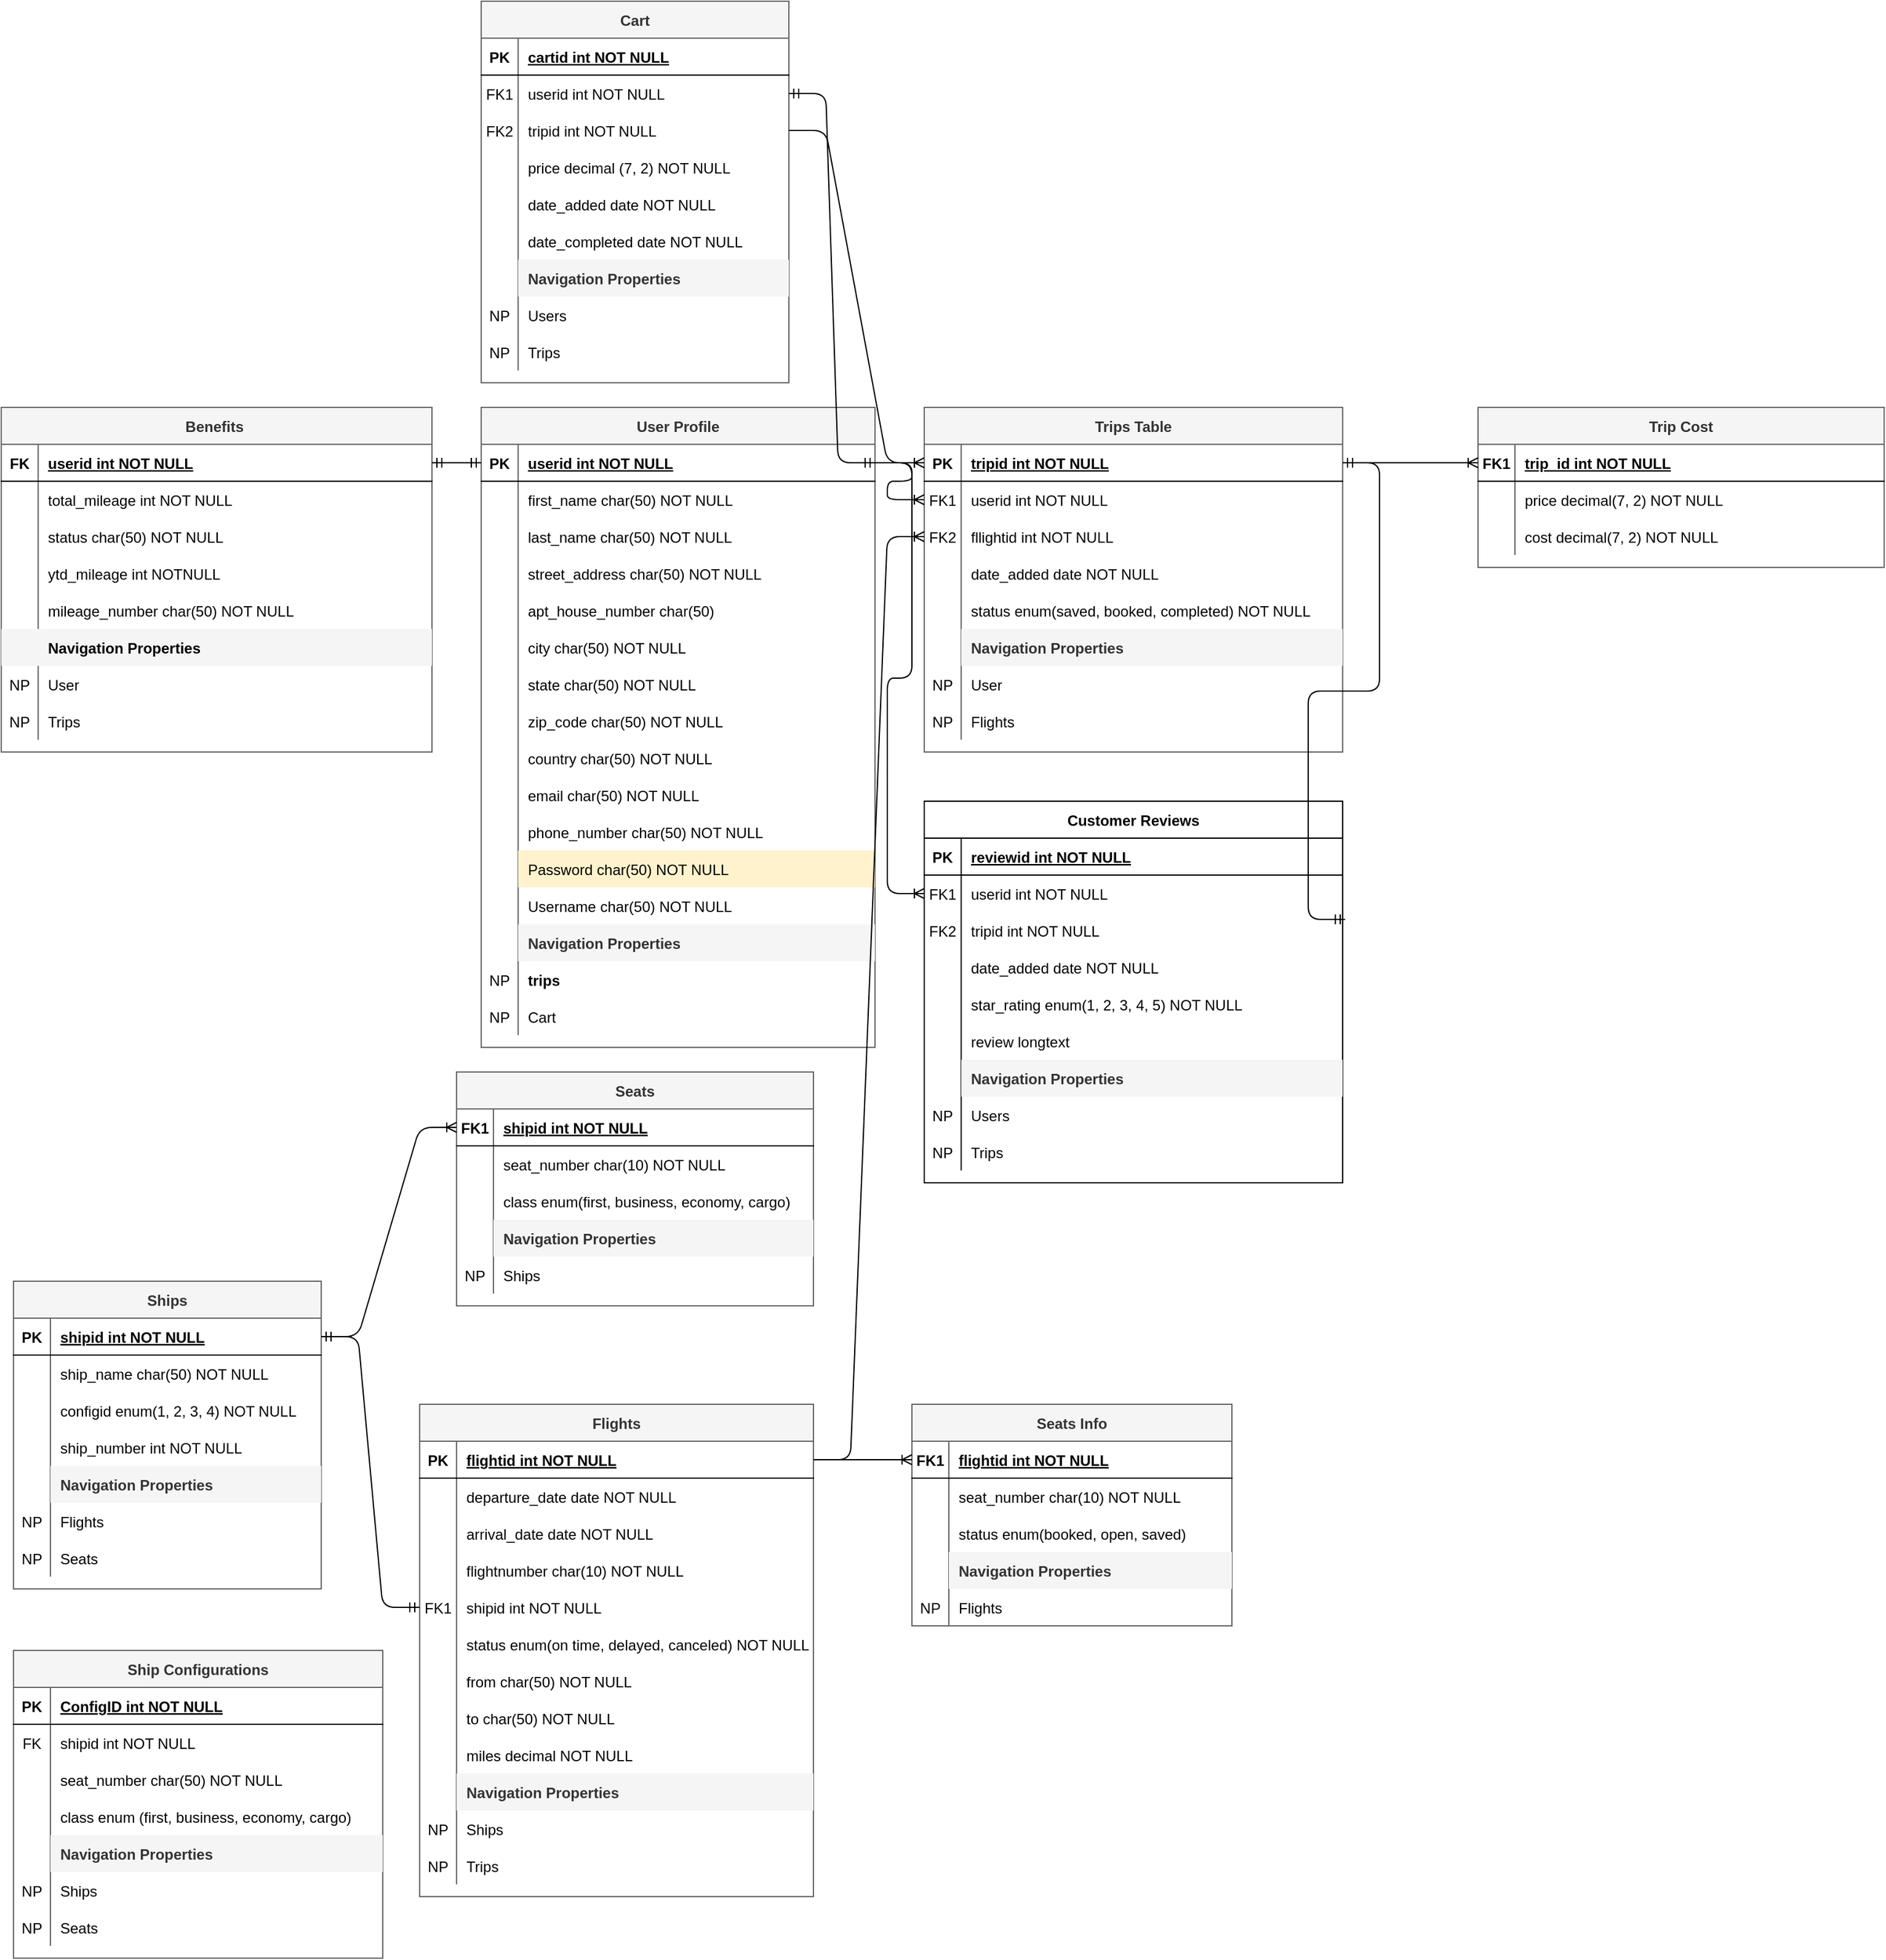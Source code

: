 <mxfile version="14.7.0" type="google"><diagram id="R2lEEEUBdFMjLlhIrx00" name="Page-1"><mxGraphModel dx="1636" dy="1614" grid="1" gridSize="10" guides="1" tooltips="1" connect="1" arrows="1" fold="1" page="1" pageScale="1" pageWidth="850" pageHeight="1100" math="0" shadow="0" extFonts="Permanent Marker^https://fonts.googleapis.com/css?family=Permanent+Marker"><root><mxCell id="0"/><mxCell id="1" parent="0"/><mxCell id="C-vyLk0tnHw3VtMMgP7b-2" value="Trips Table" style="shape=table;startSize=30;container=1;collapsible=1;childLayout=tableLayout;fixedRows=1;rowLines=0;fontStyle=1;align=center;resizeLast=1;fillColor=#f5f5f5;strokeColor=#666666;fontColor=#333333;" parent="1" vertex="1"><mxGeometry y="30" width="340" height="280" as="geometry"/></mxCell><mxCell id="C-vyLk0tnHw3VtMMgP7b-3" value="" style="shape=partialRectangle;collapsible=0;dropTarget=0;pointerEvents=0;fillColor=none;points=[[0,0.5],[1,0.5]];portConstraint=eastwest;top=0;left=0;right=0;bottom=1;" parent="C-vyLk0tnHw3VtMMgP7b-2" vertex="1"><mxGeometry y="30" width="340" height="30" as="geometry"/></mxCell><mxCell id="C-vyLk0tnHw3VtMMgP7b-4" value="PK" style="shape=partialRectangle;overflow=hidden;connectable=0;fillColor=none;top=0;left=0;bottom=0;right=0;fontStyle=1;" parent="C-vyLk0tnHw3VtMMgP7b-3" vertex="1"><mxGeometry width="30" height="30" as="geometry"/></mxCell><mxCell id="C-vyLk0tnHw3VtMMgP7b-5" value="tripid int NOT NULL " style="shape=partialRectangle;overflow=hidden;connectable=0;fillColor=none;top=0;left=0;bottom=0;right=0;align=left;spacingLeft=6;fontStyle=5;" parent="C-vyLk0tnHw3VtMMgP7b-3" vertex="1"><mxGeometry x="30" width="310" height="30" as="geometry"/></mxCell><mxCell id="BgClY8ZrwtXHEuLN4Gck-76" value="" style="shape=partialRectangle;collapsible=0;dropTarget=0;pointerEvents=0;fillColor=none;top=0;left=0;bottom=0;right=0;points=[[0,0.5],[1,0.5]];portConstraint=eastwest;" parent="C-vyLk0tnHw3VtMMgP7b-2" vertex="1"><mxGeometry y="60" width="340" height="30" as="geometry"/></mxCell><mxCell id="BgClY8ZrwtXHEuLN4Gck-77" value="FK1" style="shape=partialRectangle;connectable=0;fillColor=none;top=0;left=0;bottom=0;right=0;editable=1;overflow=hidden;" parent="BgClY8ZrwtXHEuLN4Gck-76" vertex="1"><mxGeometry width="30" height="30" as="geometry"/></mxCell><mxCell id="BgClY8ZrwtXHEuLN4Gck-78" value="userid int NOT NULL" style="shape=partialRectangle;connectable=0;fillColor=none;top=0;left=0;bottom=0;right=0;align=left;spacingLeft=6;overflow=hidden;" parent="BgClY8ZrwtXHEuLN4Gck-76" vertex="1"><mxGeometry x="30" width="310" height="30" as="geometry"/></mxCell><mxCell id="C-vyLk0tnHw3VtMMgP7b-6" value="" style="shape=partialRectangle;collapsible=0;dropTarget=0;pointerEvents=0;fillColor=none;points=[[0,0.5],[1,0.5]];portConstraint=eastwest;top=0;left=0;right=0;bottom=0;" parent="C-vyLk0tnHw3VtMMgP7b-2" vertex="1"><mxGeometry y="90" width="340" height="30" as="geometry"/></mxCell><mxCell id="C-vyLk0tnHw3VtMMgP7b-7" value="FK2" style="shape=partialRectangle;overflow=hidden;connectable=0;fillColor=none;top=0;left=0;bottom=0;right=0;" parent="C-vyLk0tnHw3VtMMgP7b-6" vertex="1"><mxGeometry width="30" height="30" as="geometry"/></mxCell><mxCell id="C-vyLk0tnHw3VtMMgP7b-8" value="fllightid int NOT NULL" style="shape=partialRectangle;overflow=hidden;connectable=0;fillColor=none;top=0;left=0;bottom=0;right=0;align=left;spacingLeft=6;" parent="C-vyLk0tnHw3VtMMgP7b-6" vertex="1"><mxGeometry x="30" width="310" height="30" as="geometry"/></mxCell><mxCell id="C-vyLk0tnHw3VtMMgP7b-9" value="" style="shape=partialRectangle;collapsible=0;dropTarget=0;pointerEvents=0;fillColor=none;points=[[0,0.5],[1,0.5]];portConstraint=eastwest;top=0;left=0;right=0;bottom=0;" parent="C-vyLk0tnHw3VtMMgP7b-2" vertex="1"><mxGeometry y="120" width="340" height="30" as="geometry"/></mxCell><mxCell id="C-vyLk0tnHw3VtMMgP7b-10" value="" style="shape=partialRectangle;overflow=hidden;connectable=0;fillColor=none;top=0;left=0;bottom=0;right=0;" parent="C-vyLk0tnHw3VtMMgP7b-9" vertex="1"><mxGeometry width="30" height="30" as="geometry"/></mxCell><mxCell id="C-vyLk0tnHw3VtMMgP7b-11" value="date_added date NOT NULL" style="shape=partialRectangle;overflow=hidden;connectable=0;fillColor=none;top=0;left=0;bottom=0;right=0;align=left;spacingLeft=6;" parent="C-vyLk0tnHw3VtMMgP7b-9" vertex="1"><mxGeometry x="30" width="310" height="30" as="geometry"/></mxCell><mxCell id="BgClY8ZrwtXHEuLN4Gck-59" value="" style="shape=partialRectangle;collapsible=0;dropTarget=0;pointerEvents=0;fillColor=none;top=0;left=0;bottom=0;right=0;points=[[0,0.5],[1,0.5]];portConstraint=eastwest;" parent="C-vyLk0tnHw3VtMMgP7b-2" vertex="1"><mxGeometry y="150" width="340" height="30" as="geometry"/></mxCell><mxCell id="BgClY8ZrwtXHEuLN4Gck-60" value="" style="shape=partialRectangle;connectable=0;fillColor=none;top=0;left=0;bottom=0;right=0;editable=1;overflow=hidden;" parent="BgClY8ZrwtXHEuLN4Gck-59" vertex="1"><mxGeometry width="30" height="30" as="geometry"/></mxCell><mxCell id="BgClY8ZrwtXHEuLN4Gck-61" value="status enum(saved, booked, completed) NOT NULL" style="shape=partialRectangle;connectable=0;fillColor=none;top=0;left=0;bottom=0;right=0;align=left;spacingLeft=6;overflow=hidden;" parent="BgClY8ZrwtXHEuLN4Gck-59" vertex="1"><mxGeometry x="30" width="310" height="30" as="geometry"/></mxCell><mxCell id="siVp7XiA6zMAeRUlGKUI-30" value="" style="shape=partialRectangle;collapsible=0;dropTarget=0;pointerEvents=0;fillColor=none;top=0;left=0;bottom=0;right=0;points=[[0,0.5],[1,0.5]];portConstraint=eastwest;" vertex="1" parent="C-vyLk0tnHw3VtMMgP7b-2"><mxGeometry y="180" width="340" height="30" as="geometry"/></mxCell><mxCell id="siVp7XiA6zMAeRUlGKUI-31" value="" style="shape=partialRectangle;connectable=0;fillColor=none;top=0;left=0;bottom=0;right=0;editable=1;overflow=hidden;" vertex="1" parent="siVp7XiA6zMAeRUlGKUI-30"><mxGeometry width="30" height="30" as="geometry"/></mxCell><mxCell id="siVp7XiA6zMAeRUlGKUI-32" value="Navigation Properties" style="shape=partialRectangle;connectable=0;fillColor=#f5f5f5;top=0;left=0;bottom=0;right=0;align=left;spacingLeft=6;overflow=hidden;fontStyle=1;strokeColor=#666666;fontColor=#333333;" vertex="1" parent="siVp7XiA6zMAeRUlGKUI-30"><mxGeometry x="30" width="310" height="30" as="geometry"/></mxCell><mxCell id="siVp7XiA6zMAeRUlGKUI-34" value="" style="shape=partialRectangle;collapsible=0;dropTarget=0;pointerEvents=0;fillColor=none;top=0;left=0;bottom=0;right=0;points=[[0,0.5],[1,0.5]];portConstraint=eastwest;" vertex="1" parent="C-vyLk0tnHw3VtMMgP7b-2"><mxGeometry y="210" width="340" height="30" as="geometry"/></mxCell><mxCell id="siVp7XiA6zMAeRUlGKUI-35" value="NP" style="shape=partialRectangle;connectable=0;fillColor=none;top=0;left=0;bottom=0;right=0;editable=1;overflow=hidden;" vertex="1" parent="siVp7XiA6zMAeRUlGKUI-34"><mxGeometry width="30" height="30" as="geometry"/></mxCell><mxCell id="siVp7XiA6zMAeRUlGKUI-36" value="User" style="shape=partialRectangle;connectable=0;fillColor=none;top=0;left=0;bottom=0;right=0;align=left;spacingLeft=6;overflow=hidden;" vertex="1" parent="siVp7XiA6zMAeRUlGKUI-34"><mxGeometry x="30" width="310" height="30" as="geometry"/></mxCell><mxCell id="siVp7XiA6zMAeRUlGKUI-38" value="" style="shape=partialRectangle;collapsible=0;dropTarget=0;pointerEvents=0;fillColor=none;top=0;left=0;bottom=0;right=0;points=[[0,0.5],[1,0.5]];portConstraint=eastwest;" vertex="1" parent="C-vyLk0tnHw3VtMMgP7b-2"><mxGeometry y="240" width="340" height="30" as="geometry"/></mxCell><mxCell id="siVp7XiA6zMAeRUlGKUI-39" value="NP" style="shape=partialRectangle;connectable=0;fillColor=none;top=0;left=0;bottom=0;right=0;editable=1;overflow=hidden;" vertex="1" parent="siVp7XiA6zMAeRUlGKUI-38"><mxGeometry width="30" height="30" as="geometry"/></mxCell><mxCell id="siVp7XiA6zMAeRUlGKUI-40" value="Flights" style="shape=partialRectangle;connectable=0;fillColor=none;top=0;left=0;bottom=0;right=0;align=left;spacingLeft=6;overflow=hidden;" vertex="1" parent="siVp7XiA6zMAeRUlGKUI-38"><mxGeometry x="30" width="310" height="30" as="geometry"/></mxCell><mxCell id="C-vyLk0tnHw3VtMMgP7b-13" value="Cart" style="shape=table;startSize=30;container=1;collapsible=1;childLayout=tableLayout;fixedRows=1;rowLines=0;fontStyle=1;align=center;resizeLast=1;fillColor=#f5f5f5;strokeColor=#666666;fontColor=#333333;" parent="1" vertex="1"><mxGeometry x="-360" y="-300" width="250" height="310" as="geometry"/></mxCell><mxCell id="C-vyLk0tnHw3VtMMgP7b-14" value="" style="shape=partialRectangle;collapsible=0;dropTarget=0;pointerEvents=0;fillColor=none;points=[[0,0.5],[1,0.5]];portConstraint=eastwest;top=0;left=0;right=0;bottom=1;" parent="C-vyLk0tnHw3VtMMgP7b-13" vertex="1"><mxGeometry y="30" width="250" height="30" as="geometry"/></mxCell><mxCell id="C-vyLk0tnHw3VtMMgP7b-15" value="PK" style="shape=partialRectangle;overflow=hidden;connectable=0;fillColor=none;top=0;left=0;bottom=0;right=0;fontStyle=1;" parent="C-vyLk0tnHw3VtMMgP7b-14" vertex="1"><mxGeometry width="30" height="30" as="geometry"/></mxCell><mxCell id="C-vyLk0tnHw3VtMMgP7b-16" value="cartid int NOT NULL " style="shape=partialRectangle;overflow=hidden;connectable=0;fillColor=none;top=0;left=0;bottom=0;right=0;align=left;spacingLeft=6;fontStyle=5;" parent="C-vyLk0tnHw3VtMMgP7b-14" vertex="1"><mxGeometry x="30" width="220" height="30" as="geometry"/></mxCell><mxCell id="C-vyLk0tnHw3VtMMgP7b-17" value="" style="shape=partialRectangle;collapsible=0;dropTarget=0;pointerEvents=0;fillColor=none;points=[[0,0.5],[1,0.5]];portConstraint=eastwest;top=0;left=0;right=0;bottom=0;" parent="C-vyLk0tnHw3VtMMgP7b-13" vertex="1"><mxGeometry y="60" width="250" height="30" as="geometry"/></mxCell><mxCell id="C-vyLk0tnHw3VtMMgP7b-18" value="FK1" style="shape=partialRectangle;overflow=hidden;connectable=0;fillColor=none;top=0;left=0;bottom=0;right=0;" parent="C-vyLk0tnHw3VtMMgP7b-17" vertex="1"><mxGeometry width="30" height="30" as="geometry"/></mxCell><mxCell id="C-vyLk0tnHw3VtMMgP7b-19" value="userid int NOT NULL" style="shape=partialRectangle;overflow=hidden;connectable=0;fillColor=none;top=0;left=0;bottom=0;right=0;align=left;spacingLeft=6;" parent="C-vyLk0tnHw3VtMMgP7b-17" vertex="1"><mxGeometry x="30" width="220" height="30" as="geometry"/></mxCell><mxCell id="C-vyLk0tnHw3VtMMgP7b-20" value="" style="shape=partialRectangle;collapsible=0;dropTarget=0;pointerEvents=0;fillColor=none;points=[[0,0.5],[1,0.5]];portConstraint=eastwest;top=0;left=0;right=0;bottom=0;" parent="C-vyLk0tnHw3VtMMgP7b-13" vertex="1"><mxGeometry y="90" width="250" height="30" as="geometry"/></mxCell><mxCell id="C-vyLk0tnHw3VtMMgP7b-21" value="FK2" style="shape=partialRectangle;overflow=hidden;connectable=0;fillColor=none;top=0;left=0;bottom=0;right=0;" parent="C-vyLk0tnHw3VtMMgP7b-20" vertex="1"><mxGeometry width="30" height="30" as="geometry"/></mxCell><mxCell id="C-vyLk0tnHw3VtMMgP7b-22" value="tripid int NOT NULL" style="shape=partialRectangle;overflow=hidden;connectable=0;fillColor=none;top=0;left=0;bottom=0;right=0;align=left;spacingLeft=6;" parent="C-vyLk0tnHw3VtMMgP7b-20" vertex="1"><mxGeometry x="30" width="220" height="30" as="geometry"/></mxCell><mxCell id="BgClY8ZrwtXHEuLN4Gck-110" value="" style="shape=partialRectangle;collapsible=0;dropTarget=0;pointerEvents=0;fillColor=none;top=0;left=0;bottom=0;right=0;points=[[0,0.5],[1,0.5]];portConstraint=eastwest;" parent="C-vyLk0tnHw3VtMMgP7b-13" vertex="1"><mxGeometry y="120" width="250" height="30" as="geometry"/></mxCell><mxCell id="BgClY8ZrwtXHEuLN4Gck-111" value="" style="shape=partialRectangle;connectable=0;fillColor=none;top=0;left=0;bottom=0;right=0;editable=1;overflow=hidden;" parent="BgClY8ZrwtXHEuLN4Gck-110" vertex="1"><mxGeometry width="30" height="30" as="geometry"/></mxCell><mxCell id="BgClY8ZrwtXHEuLN4Gck-112" value="price decimal (7, 2) NOT NULL" style="shape=partialRectangle;connectable=0;fillColor=none;top=0;left=0;bottom=0;right=0;align=left;spacingLeft=6;overflow=hidden;" parent="BgClY8ZrwtXHEuLN4Gck-110" vertex="1"><mxGeometry x="30" width="220" height="30" as="geometry"/></mxCell><mxCell id="BgClY8ZrwtXHEuLN4Gck-114" value="" style="shape=partialRectangle;collapsible=0;dropTarget=0;pointerEvents=0;fillColor=none;top=0;left=0;bottom=0;right=0;points=[[0,0.5],[1,0.5]];portConstraint=eastwest;" parent="C-vyLk0tnHw3VtMMgP7b-13" vertex="1"><mxGeometry y="150" width="250" height="30" as="geometry"/></mxCell><mxCell id="BgClY8ZrwtXHEuLN4Gck-115" value="" style="shape=partialRectangle;connectable=0;fillColor=none;top=0;left=0;bottom=0;right=0;editable=1;overflow=hidden;" parent="BgClY8ZrwtXHEuLN4Gck-114" vertex="1"><mxGeometry width="30" height="30" as="geometry"/></mxCell><mxCell id="BgClY8ZrwtXHEuLN4Gck-116" value="date_added date NOT NULL" style="shape=partialRectangle;connectable=0;fillColor=none;top=0;left=0;bottom=0;right=0;align=left;spacingLeft=6;overflow=hidden;" parent="BgClY8ZrwtXHEuLN4Gck-114" vertex="1"><mxGeometry x="30" width="220" height="30" as="geometry"/></mxCell><mxCell id="BgClY8ZrwtXHEuLN4Gck-118" value="" style="shape=partialRectangle;collapsible=0;dropTarget=0;pointerEvents=0;fillColor=none;top=0;left=0;bottom=0;right=0;points=[[0,0.5],[1,0.5]];portConstraint=eastwest;" parent="C-vyLk0tnHw3VtMMgP7b-13" vertex="1"><mxGeometry y="180" width="250" height="30" as="geometry"/></mxCell><mxCell id="BgClY8ZrwtXHEuLN4Gck-119" value="" style="shape=partialRectangle;connectable=0;fillColor=none;top=0;left=0;bottom=0;right=0;editable=1;overflow=hidden;" parent="BgClY8ZrwtXHEuLN4Gck-118" vertex="1"><mxGeometry width="30" height="30" as="geometry"/></mxCell><mxCell id="BgClY8ZrwtXHEuLN4Gck-120" value="date_completed date NOT NULL" style="shape=partialRectangle;connectable=0;fillColor=none;top=0;left=0;bottom=0;right=0;align=left;spacingLeft=6;overflow=hidden;" parent="BgClY8ZrwtXHEuLN4Gck-118" vertex="1"><mxGeometry x="30" width="220" height="30" as="geometry"/></mxCell><mxCell id="siVp7XiA6zMAeRUlGKUI-42" value="" style="shape=partialRectangle;collapsible=0;dropTarget=0;pointerEvents=0;fillColor=none;top=0;left=0;bottom=0;right=0;points=[[0,0.5],[1,0.5]];portConstraint=eastwest;" vertex="1" parent="C-vyLk0tnHw3VtMMgP7b-13"><mxGeometry y="210" width="250" height="30" as="geometry"/></mxCell><mxCell id="siVp7XiA6zMAeRUlGKUI-43" value="" style="shape=partialRectangle;connectable=0;fillColor=none;top=0;left=0;bottom=0;right=0;editable=1;overflow=hidden;" vertex="1" parent="siVp7XiA6zMAeRUlGKUI-42"><mxGeometry width="30" height="30" as="geometry"/></mxCell><mxCell id="siVp7XiA6zMAeRUlGKUI-44" value="Navigation Properties" style="shape=partialRectangle;connectable=0;fillColor=#f5f5f5;top=0;left=0;bottom=0;right=0;align=left;spacingLeft=6;overflow=hidden;fontStyle=1;strokeColor=#666666;fontColor=#333333;" vertex="1" parent="siVp7XiA6zMAeRUlGKUI-42"><mxGeometry x="30" width="220" height="30" as="geometry"/></mxCell><mxCell id="siVp7XiA6zMAeRUlGKUI-46" value="" style="shape=partialRectangle;collapsible=0;dropTarget=0;pointerEvents=0;fillColor=none;top=0;left=0;bottom=0;right=0;points=[[0,0.5],[1,0.5]];portConstraint=eastwest;" vertex="1" parent="C-vyLk0tnHw3VtMMgP7b-13"><mxGeometry y="240" width="250" height="30" as="geometry"/></mxCell><mxCell id="siVp7XiA6zMAeRUlGKUI-47" value="NP" style="shape=partialRectangle;connectable=0;fillColor=none;top=0;left=0;bottom=0;right=0;editable=1;overflow=hidden;" vertex="1" parent="siVp7XiA6zMAeRUlGKUI-46"><mxGeometry width="30" height="30" as="geometry"/></mxCell><mxCell id="siVp7XiA6zMAeRUlGKUI-48" value="Users" style="shape=partialRectangle;connectable=0;fillColor=none;top=0;left=0;bottom=0;right=0;align=left;spacingLeft=6;overflow=hidden;" vertex="1" parent="siVp7XiA6zMAeRUlGKUI-46"><mxGeometry x="30" width="220" height="30" as="geometry"/></mxCell><mxCell id="siVp7XiA6zMAeRUlGKUI-50" value="" style="shape=partialRectangle;collapsible=0;dropTarget=0;pointerEvents=0;fillColor=none;top=0;left=0;bottom=0;right=0;points=[[0,0.5],[1,0.5]];portConstraint=eastwest;" vertex="1" parent="C-vyLk0tnHw3VtMMgP7b-13"><mxGeometry y="270" width="250" height="30" as="geometry"/></mxCell><mxCell id="siVp7XiA6zMAeRUlGKUI-51" value="NP" style="shape=partialRectangle;connectable=0;fillColor=none;top=0;left=0;bottom=0;right=0;editable=1;overflow=hidden;" vertex="1" parent="siVp7XiA6zMAeRUlGKUI-50"><mxGeometry width="30" height="30" as="geometry"/></mxCell><mxCell id="siVp7XiA6zMAeRUlGKUI-52" value="Trips" style="shape=partialRectangle;connectable=0;fillColor=none;top=0;left=0;bottom=0;right=0;align=left;spacingLeft=6;overflow=hidden;" vertex="1" parent="siVp7XiA6zMAeRUlGKUI-50"><mxGeometry x="30" width="220" height="30" as="geometry"/></mxCell><mxCell id="C-vyLk0tnHw3VtMMgP7b-23" value="User Profile" style="shape=table;startSize=30;container=1;collapsible=1;childLayout=tableLayout;fixedRows=1;rowLines=0;fontStyle=1;align=center;resizeLast=1;fillColor=#f5f5f5;strokeColor=#666666;fontColor=#333333;" parent="1" vertex="1"><mxGeometry x="-360" y="30" width="320" height="520" as="geometry"/></mxCell><mxCell id="C-vyLk0tnHw3VtMMgP7b-24" value="" style="shape=partialRectangle;collapsible=0;dropTarget=0;pointerEvents=0;fillColor=none;points=[[0,0.5],[1,0.5]];portConstraint=eastwest;top=0;left=0;right=0;bottom=1;" parent="C-vyLk0tnHw3VtMMgP7b-23" vertex="1"><mxGeometry y="30" width="320" height="30" as="geometry"/></mxCell><mxCell id="C-vyLk0tnHw3VtMMgP7b-25" value="PK" style="shape=partialRectangle;overflow=hidden;connectable=0;fillColor=none;top=0;left=0;bottom=0;right=0;fontStyle=1;" parent="C-vyLk0tnHw3VtMMgP7b-24" vertex="1"><mxGeometry width="30" height="30" as="geometry"/></mxCell><mxCell id="C-vyLk0tnHw3VtMMgP7b-26" value="userid int NOT NULL " style="shape=partialRectangle;overflow=hidden;connectable=0;fillColor=none;top=0;left=0;bottom=0;right=0;align=left;spacingLeft=6;fontStyle=5;" parent="C-vyLk0tnHw3VtMMgP7b-24" vertex="1"><mxGeometry x="30" width="290" height="30" as="geometry"/></mxCell><mxCell id="C-vyLk0tnHw3VtMMgP7b-27" value="" style="shape=partialRectangle;collapsible=0;dropTarget=0;pointerEvents=0;fillColor=none;points=[[0,0.5],[1,0.5]];portConstraint=eastwest;top=0;left=0;right=0;bottom=0;" parent="C-vyLk0tnHw3VtMMgP7b-23" vertex="1"><mxGeometry y="60" width="320" height="30" as="geometry"/></mxCell><mxCell id="C-vyLk0tnHw3VtMMgP7b-28" value="" style="shape=partialRectangle;overflow=hidden;connectable=0;fillColor=none;top=0;left=0;bottom=0;right=0;" parent="C-vyLk0tnHw3VtMMgP7b-27" vertex="1"><mxGeometry width="30" height="30" as="geometry"/></mxCell><mxCell id="C-vyLk0tnHw3VtMMgP7b-29" value="first_name char(50) NOT NULL" style="shape=partialRectangle;overflow=hidden;connectable=0;fillColor=none;top=0;left=0;bottom=0;right=0;align=left;spacingLeft=6;" parent="C-vyLk0tnHw3VtMMgP7b-27" vertex="1"><mxGeometry x="30" width="290" height="30" as="geometry"/></mxCell><mxCell id="BgClY8ZrwtXHEuLN4Gck-2" value="" style="shape=partialRectangle;collapsible=0;dropTarget=0;pointerEvents=0;fillColor=none;top=0;left=0;bottom=0;right=0;points=[[0,0.5],[1,0.5]];portConstraint=eastwest;" parent="C-vyLk0tnHw3VtMMgP7b-23" vertex="1"><mxGeometry y="90" width="320" height="30" as="geometry"/></mxCell><mxCell id="BgClY8ZrwtXHEuLN4Gck-3" value="" style="shape=partialRectangle;connectable=0;fillColor=none;top=0;left=0;bottom=0;right=0;editable=1;overflow=hidden;" parent="BgClY8ZrwtXHEuLN4Gck-2" vertex="1"><mxGeometry width="30" height="30" as="geometry"/></mxCell><mxCell id="BgClY8ZrwtXHEuLN4Gck-4" value="last_name char(50) NOT NULL" style="shape=partialRectangle;connectable=0;fillColor=none;top=0;left=0;bottom=0;right=0;align=left;spacingLeft=6;overflow=hidden;" parent="BgClY8ZrwtXHEuLN4Gck-2" vertex="1"><mxGeometry x="30" width="290" height="30" as="geometry"/></mxCell><mxCell id="BgClY8ZrwtXHEuLN4Gck-14" value="" style="shape=partialRectangle;collapsible=0;dropTarget=0;pointerEvents=0;fillColor=none;top=0;left=0;bottom=0;right=0;points=[[0,0.5],[1,0.5]];portConstraint=eastwest;" parent="C-vyLk0tnHw3VtMMgP7b-23" vertex="1"><mxGeometry y="120" width="320" height="30" as="geometry"/></mxCell><mxCell id="BgClY8ZrwtXHEuLN4Gck-15" value="" style="shape=partialRectangle;connectable=0;fillColor=none;top=0;left=0;bottom=0;right=0;editable=1;overflow=hidden;" parent="BgClY8ZrwtXHEuLN4Gck-14" vertex="1"><mxGeometry width="30" height="30" as="geometry"/></mxCell><mxCell id="BgClY8ZrwtXHEuLN4Gck-16" value="street_address char(50) NOT NULL" style="shape=partialRectangle;connectable=0;fillColor=none;top=0;left=0;bottom=0;right=0;align=left;spacingLeft=6;overflow=hidden;" parent="BgClY8ZrwtXHEuLN4Gck-14" vertex="1"><mxGeometry x="30" width="290" height="30" as="geometry"/></mxCell><mxCell id="BgClY8ZrwtXHEuLN4Gck-10" value="" style="shape=partialRectangle;collapsible=0;dropTarget=0;pointerEvents=0;fillColor=none;top=0;left=0;bottom=0;right=0;points=[[0,0.5],[1,0.5]];portConstraint=eastwest;" parent="C-vyLk0tnHw3VtMMgP7b-23" vertex="1"><mxGeometry y="150" width="320" height="30" as="geometry"/></mxCell><mxCell id="BgClY8ZrwtXHEuLN4Gck-11" value="" style="shape=partialRectangle;connectable=0;fillColor=none;top=0;left=0;bottom=0;right=0;editable=1;overflow=hidden;" parent="BgClY8ZrwtXHEuLN4Gck-10" vertex="1"><mxGeometry width="30" height="30" as="geometry"/></mxCell><mxCell id="BgClY8ZrwtXHEuLN4Gck-12" value="apt_house_number char(50) " style="shape=partialRectangle;connectable=0;fillColor=none;top=0;left=0;bottom=0;right=0;align=left;spacingLeft=6;overflow=hidden;" parent="BgClY8ZrwtXHEuLN4Gck-10" vertex="1"><mxGeometry x="30" width="290" height="30" as="geometry"/></mxCell><mxCell id="BgClY8ZrwtXHEuLN4Gck-6" value="" style="shape=partialRectangle;collapsible=0;dropTarget=0;pointerEvents=0;fillColor=none;top=0;left=0;bottom=0;right=0;points=[[0,0.5],[1,0.5]];portConstraint=eastwest;" parent="C-vyLk0tnHw3VtMMgP7b-23" vertex="1"><mxGeometry y="180" width="320" height="30" as="geometry"/></mxCell><mxCell id="BgClY8ZrwtXHEuLN4Gck-7" value="" style="shape=partialRectangle;connectable=0;fillColor=none;top=0;left=0;bottom=0;right=0;editable=1;overflow=hidden;" parent="BgClY8ZrwtXHEuLN4Gck-6" vertex="1"><mxGeometry width="30" height="30" as="geometry"/></mxCell><mxCell id="BgClY8ZrwtXHEuLN4Gck-8" value="city char(50) NOT NULL" style="shape=partialRectangle;connectable=0;fillColor=none;top=0;left=0;bottom=0;right=0;align=left;spacingLeft=6;overflow=hidden;" parent="BgClY8ZrwtXHEuLN4Gck-6" vertex="1"><mxGeometry x="30" width="290" height="30" as="geometry"/></mxCell><mxCell id="BgClY8ZrwtXHEuLN4Gck-18" value="" style="shape=partialRectangle;collapsible=0;dropTarget=0;pointerEvents=0;fillColor=none;top=0;left=0;bottom=0;right=0;points=[[0,0.5],[1,0.5]];portConstraint=eastwest;" parent="C-vyLk0tnHw3VtMMgP7b-23" vertex="1"><mxGeometry y="210" width="320" height="30" as="geometry"/></mxCell><mxCell id="BgClY8ZrwtXHEuLN4Gck-19" value="" style="shape=partialRectangle;connectable=0;fillColor=none;top=0;left=0;bottom=0;right=0;editable=1;overflow=hidden;" parent="BgClY8ZrwtXHEuLN4Gck-18" vertex="1"><mxGeometry width="30" height="30" as="geometry"/></mxCell><mxCell id="BgClY8ZrwtXHEuLN4Gck-20" value="state char(50) NOT NULL" style="shape=partialRectangle;connectable=0;fillColor=none;top=0;left=0;bottom=0;right=0;align=left;spacingLeft=6;overflow=hidden;" parent="BgClY8ZrwtXHEuLN4Gck-18" vertex="1"><mxGeometry x="30" width="290" height="30" as="geometry"/></mxCell><mxCell id="BgClY8ZrwtXHEuLN4Gck-38" value="" style="shape=partialRectangle;collapsible=0;dropTarget=0;pointerEvents=0;fillColor=none;top=0;left=0;bottom=0;right=0;points=[[0,0.5],[1,0.5]];portConstraint=eastwest;" parent="C-vyLk0tnHw3VtMMgP7b-23" vertex="1"><mxGeometry y="240" width="320" height="30" as="geometry"/></mxCell><mxCell id="BgClY8ZrwtXHEuLN4Gck-39" value="" style="shape=partialRectangle;connectable=0;fillColor=none;top=0;left=0;bottom=0;right=0;editable=1;overflow=hidden;" parent="BgClY8ZrwtXHEuLN4Gck-38" vertex="1"><mxGeometry width="30" height="30" as="geometry"/></mxCell><mxCell id="BgClY8ZrwtXHEuLN4Gck-40" value="zip_code char(50) NOT NULL" style="shape=partialRectangle;connectable=0;fillColor=none;top=0;left=0;bottom=0;right=0;align=left;spacingLeft=6;overflow=hidden;" parent="BgClY8ZrwtXHEuLN4Gck-38" vertex="1"><mxGeometry x="30" width="290" height="30" as="geometry"/></mxCell><mxCell id="BgClY8ZrwtXHEuLN4Gck-35" value="" style="shape=partialRectangle;collapsible=0;dropTarget=0;pointerEvents=0;fillColor=none;top=0;left=0;bottom=0;right=0;points=[[0,0.5],[1,0.5]];portConstraint=eastwest;" parent="C-vyLk0tnHw3VtMMgP7b-23" vertex="1"><mxGeometry y="270" width="320" height="30" as="geometry"/></mxCell><mxCell id="BgClY8ZrwtXHEuLN4Gck-36" value="" style="shape=partialRectangle;connectable=0;fillColor=none;top=0;left=0;bottom=0;right=0;editable=1;overflow=hidden;" parent="BgClY8ZrwtXHEuLN4Gck-35" vertex="1"><mxGeometry width="30" height="30" as="geometry"/></mxCell><mxCell id="BgClY8ZrwtXHEuLN4Gck-37" value="country char(50) NOT NULL" style="shape=partialRectangle;connectable=0;fillColor=none;top=0;left=0;bottom=0;right=0;align=left;spacingLeft=6;overflow=hidden;" parent="BgClY8ZrwtXHEuLN4Gck-35" vertex="1"><mxGeometry x="30" width="290" height="30" as="geometry"/></mxCell><mxCell id="BgClY8ZrwtXHEuLN4Gck-29" value="" style="shape=partialRectangle;collapsible=0;dropTarget=0;pointerEvents=0;fillColor=none;top=0;left=0;bottom=0;right=0;points=[[0,0.5],[1,0.5]];portConstraint=eastwest;" parent="C-vyLk0tnHw3VtMMgP7b-23" vertex="1"><mxGeometry y="300" width="320" height="30" as="geometry"/></mxCell><mxCell id="BgClY8ZrwtXHEuLN4Gck-30" value="" style="shape=partialRectangle;connectable=0;fillColor=none;top=0;left=0;bottom=0;right=0;editable=1;overflow=hidden;" parent="BgClY8ZrwtXHEuLN4Gck-29" vertex="1"><mxGeometry width="30" height="30" as="geometry"/></mxCell><mxCell id="BgClY8ZrwtXHEuLN4Gck-31" value="email char(50) NOT NULL" style="shape=partialRectangle;connectable=0;fillColor=none;top=0;left=0;bottom=0;right=0;align=left;spacingLeft=6;overflow=hidden;" parent="BgClY8ZrwtXHEuLN4Gck-29" vertex="1"><mxGeometry x="30" width="290" height="30" as="geometry"/></mxCell><mxCell id="BgClY8ZrwtXHEuLN4Gck-32" value="" style="shape=partialRectangle;collapsible=0;dropTarget=0;pointerEvents=0;fillColor=none;top=0;left=0;bottom=0;right=0;points=[[0,0.5],[1,0.5]];portConstraint=eastwest;" parent="C-vyLk0tnHw3VtMMgP7b-23" vertex="1"><mxGeometry y="330" width="320" height="30" as="geometry"/></mxCell><mxCell id="BgClY8ZrwtXHEuLN4Gck-33" value="" style="shape=partialRectangle;connectable=0;fillColor=none;top=0;left=0;bottom=0;right=0;editable=1;overflow=hidden;" parent="BgClY8ZrwtXHEuLN4Gck-32" vertex="1"><mxGeometry width="30" height="30" as="geometry"/></mxCell><mxCell id="BgClY8ZrwtXHEuLN4Gck-34" value="phone_number char(50) NOT NULL" style="shape=partialRectangle;connectable=0;fillColor=none;top=0;left=0;bottom=0;right=0;align=left;spacingLeft=6;overflow=hidden;" parent="BgClY8ZrwtXHEuLN4Gck-32" vertex="1"><mxGeometry x="30" width="290" height="30" as="geometry"/></mxCell><mxCell id="BgClY8ZrwtXHEuLN4Gck-22" value="" style="shape=partialRectangle;collapsible=0;dropTarget=0;pointerEvents=0;fillColor=none;top=0;left=0;bottom=0;right=0;points=[[0,0.5],[1,0.5]];portConstraint=eastwest;" parent="C-vyLk0tnHw3VtMMgP7b-23" vertex="1"><mxGeometry y="360" width="320" height="30" as="geometry"/></mxCell><mxCell id="BgClY8ZrwtXHEuLN4Gck-23" value="" style="shape=partialRectangle;connectable=0;fillColor=none;top=0;left=0;bottom=0;right=0;editable=1;overflow=hidden;" parent="BgClY8ZrwtXHEuLN4Gck-22" vertex="1"><mxGeometry width="30" height="30" as="geometry"/></mxCell><mxCell id="BgClY8ZrwtXHEuLN4Gck-24" value="Password char(50) NOT NULL" style="shape=partialRectangle;connectable=0;fillColor=#fff2cc;top=0;left=0;bottom=0;right=0;align=left;spacingLeft=6;overflow=hidden;strokeColor=#d6b656;" parent="BgClY8ZrwtXHEuLN4Gck-22" vertex="1"><mxGeometry x="30" width="290" height="30" as="geometry"/></mxCell><mxCell id="BgClY8ZrwtXHEuLN4Gck-26" value="" style="shape=partialRectangle;collapsible=0;dropTarget=0;pointerEvents=0;fillColor=none;top=0;left=0;bottom=0;right=0;points=[[0,0.5],[1,0.5]];portConstraint=eastwest;" parent="C-vyLk0tnHw3VtMMgP7b-23" vertex="1"><mxGeometry y="390" width="320" height="30" as="geometry"/></mxCell><mxCell id="BgClY8ZrwtXHEuLN4Gck-27" value="" style="shape=partialRectangle;connectable=0;fillColor=none;top=0;left=0;bottom=0;right=0;editable=1;overflow=hidden;" parent="BgClY8ZrwtXHEuLN4Gck-26" vertex="1"><mxGeometry width="30" height="30" as="geometry"/></mxCell><mxCell id="BgClY8ZrwtXHEuLN4Gck-28" value="Username char(50) NOT NULL" style="shape=partialRectangle;connectable=0;fillColor=none;top=0;left=0;bottom=0;right=0;align=left;spacingLeft=6;overflow=hidden;" parent="BgClY8ZrwtXHEuLN4Gck-26" vertex="1"><mxGeometry x="30" width="290" height="30" as="geometry"/></mxCell><mxCell id="siVp7XiA6zMAeRUlGKUI-16" value="" style="shape=partialRectangle;collapsible=0;dropTarget=0;pointerEvents=0;fillColor=none;top=0;left=0;bottom=0;right=0;points=[[0,0.5],[1,0.5]];portConstraint=eastwest;" vertex="1" parent="C-vyLk0tnHw3VtMMgP7b-23"><mxGeometry y="420" width="320" height="30" as="geometry"/></mxCell><mxCell id="siVp7XiA6zMAeRUlGKUI-17" value="" style="shape=partialRectangle;connectable=0;fillColor=none;top=0;left=0;bottom=0;right=0;editable=1;overflow=hidden;" vertex="1" parent="siVp7XiA6zMAeRUlGKUI-16"><mxGeometry width="30" height="30" as="geometry"/></mxCell><mxCell id="siVp7XiA6zMAeRUlGKUI-18" value="Navigation Properties" style="shape=partialRectangle;connectable=0;fillColor=#f5f5f5;top=0;left=0;bottom=0;right=0;align=left;spacingLeft=6;overflow=hidden;fontStyle=1;strokeColor=#666666;fontColor=#333333;" vertex="1" parent="siVp7XiA6zMAeRUlGKUI-16"><mxGeometry x="30" width="290" height="30" as="geometry"/></mxCell><mxCell id="BgClY8ZrwtXHEuLN4Gck-204" value="" style="shape=partialRectangle;collapsible=0;dropTarget=0;pointerEvents=0;fillColor=none;top=0;left=0;bottom=0;right=0;points=[[0,0.5],[1,0.5]];portConstraint=eastwest;" parent="C-vyLk0tnHw3VtMMgP7b-23" vertex="1"><mxGeometry y="450" width="320" height="30" as="geometry"/></mxCell><mxCell id="BgClY8ZrwtXHEuLN4Gck-205" value="NP" style="shape=partialRectangle;connectable=0;fillColor=none;top=0;left=0;bottom=0;right=0;editable=1;overflow=hidden;" parent="BgClY8ZrwtXHEuLN4Gck-204" vertex="1"><mxGeometry width="30" height="30" as="geometry"/></mxCell><mxCell id="BgClY8ZrwtXHEuLN4Gck-206" value="trips" style="shape=partialRectangle;connectable=0;fillColor=none;top=0;left=0;bottom=0;right=0;align=left;spacingLeft=6;overflow=hidden;fontStyle=1" parent="BgClY8ZrwtXHEuLN4Gck-204" vertex="1"><mxGeometry x="30" width="290" height="30" as="geometry"/></mxCell><mxCell id="siVp7XiA6zMAeRUlGKUI-70" value="" style="shape=partialRectangle;collapsible=0;dropTarget=0;pointerEvents=0;fillColor=none;top=0;left=0;bottom=0;right=0;points=[[0,0.5],[1,0.5]];portConstraint=eastwest;" vertex="1" parent="C-vyLk0tnHw3VtMMgP7b-23"><mxGeometry y="480" width="320" height="30" as="geometry"/></mxCell><mxCell id="siVp7XiA6zMAeRUlGKUI-71" value="NP" style="shape=partialRectangle;connectable=0;fillColor=none;top=0;left=0;bottom=0;right=0;editable=1;overflow=hidden;" vertex="1" parent="siVp7XiA6zMAeRUlGKUI-70"><mxGeometry width="30" height="30" as="geometry"/></mxCell><mxCell id="siVp7XiA6zMAeRUlGKUI-72" value="Cart" style="shape=partialRectangle;connectable=0;fillColor=none;top=0;left=0;bottom=0;right=0;align=left;spacingLeft=6;overflow=hidden;" vertex="1" parent="siVp7XiA6zMAeRUlGKUI-70"><mxGeometry x="30" width="290" height="30" as="geometry"/></mxCell><mxCell id="BgClY8ZrwtXHEuLN4Gck-41" value="Benefits " style="shape=table;startSize=30;container=1;collapsible=1;childLayout=tableLayout;fixedRows=1;rowLines=0;fontStyle=1;align=center;resizeLast=1;fillColor=#f5f5f5;strokeColor=#666666;fontColor=#333333;" parent="1" vertex="1"><mxGeometry x="-750" y="30" width="350" height="280" as="geometry"/></mxCell><mxCell id="BgClY8ZrwtXHEuLN4Gck-42" value="" style="shape=partialRectangle;collapsible=0;dropTarget=0;pointerEvents=0;fillColor=none;top=0;left=0;bottom=1;right=0;points=[[0,0.5],[1,0.5]];portConstraint=eastwest;" parent="BgClY8ZrwtXHEuLN4Gck-41" vertex="1"><mxGeometry y="30" width="350" height="30" as="geometry"/></mxCell><mxCell id="BgClY8ZrwtXHEuLN4Gck-43" value="FK" style="shape=partialRectangle;connectable=0;fillColor=none;top=0;left=0;bottom=0;right=0;fontStyle=1;overflow=hidden;" parent="BgClY8ZrwtXHEuLN4Gck-42" vertex="1"><mxGeometry width="30" height="30" as="geometry"/></mxCell><mxCell id="BgClY8ZrwtXHEuLN4Gck-44" value="userid int NOT NULL" style="shape=partialRectangle;connectable=0;fillColor=none;top=0;left=0;bottom=0;right=0;align=left;spacingLeft=6;fontStyle=5;overflow=hidden;" parent="BgClY8ZrwtXHEuLN4Gck-42" vertex="1"><mxGeometry x="30" width="320" height="30" as="geometry"/></mxCell><mxCell id="BgClY8ZrwtXHEuLN4Gck-45" value="" style="shape=partialRectangle;collapsible=0;dropTarget=0;pointerEvents=0;fillColor=none;top=0;left=0;bottom=0;right=0;points=[[0,0.5],[1,0.5]];portConstraint=eastwest;" parent="BgClY8ZrwtXHEuLN4Gck-41" vertex="1"><mxGeometry y="60" width="350" height="30" as="geometry"/></mxCell><mxCell id="BgClY8ZrwtXHEuLN4Gck-46" value="" style="shape=partialRectangle;connectable=0;fillColor=none;top=0;left=0;bottom=0;right=0;editable=1;overflow=hidden;" parent="BgClY8ZrwtXHEuLN4Gck-45" vertex="1"><mxGeometry width="30" height="30" as="geometry"/></mxCell><mxCell id="BgClY8ZrwtXHEuLN4Gck-47" value="total_mileage int NOT NULL" style="shape=partialRectangle;connectable=0;fillColor=none;top=0;left=0;bottom=0;right=0;align=left;spacingLeft=6;overflow=hidden;" parent="BgClY8ZrwtXHEuLN4Gck-45" vertex="1"><mxGeometry x="30" width="320" height="30" as="geometry"/></mxCell><mxCell id="BgClY8ZrwtXHEuLN4Gck-48" value="" style="shape=partialRectangle;collapsible=0;dropTarget=0;pointerEvents=0;fillColor=none;top=0;left=0;bottom=0;right=0;points=[[0,0.5],[1,0.5]];portConstraint=eastwest;" parent="BgClY8ZrwtXHEuLN4Gck-41" vertex="1"><mxGeometry y="90" width="350" height="30" as="geometry"/></mxCell><mxCell id="BgClY8ZrwtXHEuLN4Gck-49" value="" style="shape=partialRectangle;connectable=0;fillColor=none;top=0;left=0;bottom=0;right=0;editable=1;overflow=hidden;" parent="BgClY8ZrwtXHEuLN4Gck-48" vertex="1"><mxGeometry width="30" height="30" as="geometry"/></mxCell><mxCell id="BgClY8ZrwtXHEuLN4Gck-50" value="status char(50) NOT NULL" style="shape=partialRectangle;connectable=0;fillColor=none;top=0;left=0;bottom=0;right=0;align=left;spacingLeft=6;overflow=hidden;" parent="BgClY8ZrwtXHEuLN4Gck-48" vertex="1"><mxGeometry x="30" width="320" height="30" as="geometry"/></mxCell><mxCell id="BgClY8ZrwtXHEuLN4Gck-51" value="" style="shape=partialRectangle;collapsible=0;dropTarget=0;pointerEvents=0;fillColor=none;top=0;left=0;bottom=0;right=0;points=[[0,0.5],[1,0.5]];portConstraint=eastwest;" parent="BgClY8ZrwtXHEuLN4Gck-41" vertex="1"><mxGeometry y="120" width="350" height="30" as="geometry"/></mxCell><mxCell id="BgClY8ZrwtXHEuLN4Gck-52" value="" style="shape=partialRectangle;connectable=0;fillColor=none;top=0;left=0;bottom=0;right=0;editable=1;overflow=hidden;" parent="BgClY8ZrwtXHEuLN4Gck-51" vertex="1"><mxGeometry width="30" height="30" as="geometry"/></mxCell><mxCell id="BgClY8ZrwtXHEuLN4Gck-53" value="ytd_mileage int NOTNULL" style="shape=partialRectangle;connectable=0;fillColor=none;top=0;left=0;bottom=0;right=0;align=left;spacingLeft=6;overflow=hidden;" parent="BgClY8ZrwtXHEuLN4Gck-51" vertex="1"><mxGeometry x="30" width="320" height="30" as="geometry"/></mxCell><mxCell id="BgClY8ZrwtXHEuLN4Gck-55" value="" style="shape=partialRectangle;collapsible=0;dropTarget=0;pointerEvents=0;fillColor=none;top=0;left=0;bottom=0;right=0;points=[[0,0.5],[1,0.5]];portConstraint=eastwest;" parent="BgClY8ZrwtXHEuLN4Gck-41" vertex="1"><mxGeometry y="150" width="350" height="30" as="geometry"/></mxCell><mxCell id="BgClY8ZrwtXHEuLN4Gck-56" value="" style="shape=partialRectangle;connectable=0;fillColor=none;top=0;left=0;bottom=0;right=0;editable=1;overflow=hidden;" parent="BgClY8ZrwtXHEuLN4Gck-55" vertex="1"><mxGeometry width="30" height="30" as="geometry"/></mxCell><mxCell id="BgClY8ZrwtXHEuLN4Gck-57" value="mileage_number char(50) NOT NULL" style="shape=partialRectangle;connectable=0;fillColor=none;top=0;left=0;bottom=0;right=0;align=left;spacingLeft=6;overflow=hidden;" parent="BgClY8ZrwtXHEuLN4Gck-55" vertex="1"><mxGeometry x="30" width="320" height="30" as="geometry"/></mxCell><mxCell id="siVp7XiA6zMAeRUlGKUI-3" value="" style="shape=partialRectangle;collapsible=0;dropTarget=0;pointerEvents=0;top=0;left=0;bottom=0;right=0;points=[[0,0.5],[1,0.5]];portConstraint=eastwest;labelBorderColor=#000000;fontStyle=1;fillColor=#f5f5f5;strokeColor=#666666;fontColor=#333333;" vertex="1" parent="BgClY8ZrwtXHEuLN4Gck-41"><mxGeometry y="180" width="350" height="30" as="geometry"/></mxCell><mxCell id="siVp7XiA6zMAeRUlGKUI-4" value="" style="shape=partialRectangle;connectable=0;fillColor=none;top=0;left=0;bottom=0;right=0;editable=1;overflow=hidden;" vertex="1" parent="siVp7XiA6zMAeRUlGKUI-3"><mxGeometry width="30" height="30" as="geometry"/></mxCell><mxCell id="siVp7XiA6zMAeRUlGKUI-5" value="Navigation Properties" style="shape=partialRectangle;connectable=0;fillColor=none;top=0;left=0;bottom=0;right=0;align=left;spacingLeft=6;overflow=hidden;fontStyle=1" vertex="1" parent="siVp7XiA6zMAeRUlGKUI-3"><mxGeometry x="30" width="320" height="30" as="geometry"/></mxCell><mxCell id="siVp7XiA6zMAeRUlGKUI-7" value="" style="shape=partialRectangle;collapsible=0;dropTarget=0;pointerEvents=0;fillColor=none;top=0;left=0;bottom=0;right=0;points=[[0,0.5],[1,0.5]];portConstraint=eastwest;" vertex="1" parent="BgClY8ZrwtXHEuLN4Gck-41"><mxGeometry y="210" width="350" height="30" as="geometry"/></mxCell><mxCell id="siVp7XiA6zMAeRUlGKUI-8" value="NP" style="shape=partialRectangle;connectable=0;fillColor=none;top=0;left=0;bottom=0;right=0;editable=1;overflow=hidden;" vertex="1" parent="siVp7XiA6zMAeRUlGKUI-7"><mxGeometry width="30" height="30" as="geometry"/></mxCell><mxCell id="siVp7XiA6zMAeRUlGKUI-9" value="User" style="shape=partialRectangle;connectable=0;fillColor=none;top=0;left=0;bottom=0;right=0;align=left;spacingLeft=6;overflow=hidden;" vertex="1" parent="siVp7XiA6zMAeRUlGKUI-7"><mxGeometry x="30" width="320" height="30" as="geometry"/></mxCell><mxCell id="siVp7XiA6zMAeRUlGKUI-11" value="" style="shape=partialRectangle;collapsible=0;dropTarget=0;pointerEvents=0;fillColor=none;top=0;left=0;bottom=0;right=0;points=[[0,0.5],[1,0.5]];portConstraint=eastwest;" vertex="1" parent="BgClY8ZrwtXHEuLN4Gck-41"><mxGeometry y="240" width="350" height="30" as="geometry"/></mxCell><mxCell id="siVp7XiA6zMAeRUlGKUI-12" value="NP" style="shape=partialRectangle;connectable=0;fillColor=none;top=0;left=0;bottom=0;right=0;editable=1;overflow=hidden;" vertex="1" parent="siVp7XiA6zMAeRUlGKUI-11"><mxGeometry width="30" height="30" as="geometry"/></mxCell><mxCell id="siVp7XiA6zMAeRUlGKUI-13" value="Trips" style="shape=partialRectangle;connectable=0;fillColor=none;top=0;left=0;bottom=0;right=0;align=left;spacingLeft=6;overflow=hidden;" vertex="1" parent="siVp7XiA6zMAeRUlGKUI-11"><mxGeometry x="30" width="320" height="30" as="geometry"/></mxCell><mxCell id="BgClY8ZrwtXHEuLN4Gck-62" value="Trip Cost" style="shape=table;startSize=30;container=1;collapsible=1;childLayout=tableLayout;fixedRows=1;rowLines=0;fontStyle=1;align=center;resizeLast=1;fillColor=#f5f5f5;strokeColor=#666666;fontColor=#333333;" parent="1" vertex="1"><mxGeometry x="450" y="30" width="330" height="130" as="geometry"/></mxCell><mxCell id="BgClY8ZrwtXHEuLN4Gck-63" value="" style="shape=partialRectangle;collapsible=0;dropTarget=0;pointerEvents=0;fillColor=none;top=0;left=0;bottom=1;right=0;points=[[0,0.5],[1,0.5]];portConstraint=eastwest;" parent="BgClY8ZrwtXHEuLN4Gck-62" vertex="1"><mxGeometry y="30" width="330" height="30" as="geometry"/></mxCell><mxCell id="BgClY8ZrwtXHEuLN4Gck-64" value="FK1" style="shape=partialRectangle;connectable=0;fillColor=none;top=0;left=0;bottom=0;right=0;fontStyle=1;overflow=hidden;" parent="BgClY8ZrwtXHEuLN4Gck-63" vertex="1"><mxGeometry width="30" height="30" as="geometry"/></mxCell><mxCell id="BgClY8ZrwtXHEuLN4Gck-65" value="trip_id int NOT NULL" style="shape=partialRectangle;connectable=0;fillColor=none;top=0;left=0;bottom=0;right=0;align=left;spacingLeft=6;fontStyle=5;overflow=hidden;" parent="BgClY8ZrwtXHEuLN4Gck-63" vertex="1"><mxGeometry x="30" width="300" height="30" as="geometry"/></mxCell><mxCell id="BgClY8ZrwtXHEuLN4Gck-66" value="" style="shape=partialRectangle;collapsible=0;dropTarget=0;pointerEvents=0;fillColor=none;top=0;left=0;bottom=0;right=0;points=[[0,0.5],[1,0.5]];portConstraint=eastwest;" parent="BgClY8ZrwtXHEuLN4Gck-62" vertex="1"><mxGeometry y="60" width="330" height="30" as="geometry"/></mxCell><mxCell id="BgClY8ZrwtXHEuLN4Gck-67" value="" style="shape=partialRectangle;connectable=0;fillColor=none;top=0;left=0;bottom=0;right=0;editable=1;overflow=hidden;" parent="BgClY8ZrwtXHEuLN4Gck-66" vertex="1"><mxGeometry width="30" height="30" as="geometry"/></mxCell><mxCell id="BgClY8ZrwtXHEuLN4Gck-68" value="price decimal(7, 2) NOT NULL" style="shape=partialRectangle;connectable=0;fillColor=none;top=0;left=0;bottom=0;right=0;align=left;spacingLeft=6;overflow=hidden;" parent="BgClY8ZrwtXHEuLN4Gck-66" vertex="1"><mxGeometry x="30" width="300" height="30" as="geometry"/></mxCell><mxCell id="BgClY8ZrwtXHEuLN4Gck-69" value="" style="shape=partialRectangle;collapsible=0;dropTarget=0;pointerEvents=0;fillColor=none;top=0;left=0;bottom=0;right=0;points=[[0,0.5],[1,0.5]];portConstraint=eastwest;" parent="BgClY8ZrwtXHEuLN4Gck-62" vertex="1"><mxGeometry y="90" width="330" height="30" as="geometry"/></mxCell><mxCell id="BgClY8ZrwtXHEuLN4Gck-70" value="" style="shape=partialRectangle;connectable=0;fillColor=none;top=0;left=0;bottom=0;right=0;editable=1;overflow=hidden;" parent="BgClY8ZrwtXHEuLN4Gck-69" vertex="1"><mxGeometry width="30" height="30" as="geometry"/></mxCell><mxCell id="BgClY8ZrwtXHEuLN4Gck-71" value="cost decimal(7, 2) NOT NULL" style="shape=partialRectangle;connectable=0;fillColor=none;top=0;left=0;bottom=0;right=0;align=left;spacingLeft=6;overflow=hidden;" parent="BgClY8ZrwtXHEuLN4Gck-69" vertex="1"><mxGeometry x="30" width="300" height="30" as="geometry"/></mxCell><mxCell id="BgClY8ZrwtXHEuLN4Gck-79" value="Seats" style="shape=table;startSize=30;container=1;collapsible=1;childLayout=tableLayout;fixedRows=1;rowLines=0;fontStyle=1;align=center;resizeLast=1;fillColor=#f5f5f5;strokeColor=#666666;fontColor=#333333;" parent="1" vertex="1"><mxGeometry x="-380" y="570" width="290" height="190" as="geometry"/></mxCell><mxCell id="BgClY8ZrwtXHEuLN4Gck-80" value="" style="shape=partialRectangle;collapsible=0;dropTarget=0;pointerEvents=0;fillColor=none;top=0;left=0;bottom=1;right=0;points=[[0,0.5],[1,0.5]];portConstraint=eastwest;" parent="BgClY8ZrwtXHEuLN4Gck-79" vertex="1"><mxGeometry y="30" width="290" height="30" as="geometry"/></mxCell><mxCell id="BgClY8ZrwtXHEuLN4Gck-81" value="FK1" style="shape=partialRectangle;connectable=0;fillColor=none;top=0;left=0;bottom=0;right=0;fontStyle=1;overflow=hidden;" parent="BgClY8ZrwtXHEuLN4Gck-80" vertex="1"><mxGeometry width="30" height="30" as="geometry"/></mxCell><mxCell id="BgClY8ZrwtXHEuLN4Gck-82" value="shipid int NOT NULL" style="shape=partialRectangle;connectable=0;fillColor=none;top=0;left=0;bottom=0;right=0;align=left;spacingLeft=6;fontStyle=5;overflow=hidden;" parent="BgClY8ZrwtXHEuLN4Gck-80" vertex="1"><mxGeometry x="30" width="260" height="30" as="geometry"/></mxCell><mxCell id="BgClY8ZrwtXHEuLN4Gck-83" value="" style="shape=partialRectangle;collapsible=0;dropTarget=0;pointerEvents=0;fillColor=none;top=0;left=0;bottom=0;right=0;points=[[0,0.5],[1,0.5]];portConstraint=eastwest;" parent="BgClY8ZrwtXHEuLN4Gck-79" vertex="1"><mxGeometry y="60" width="290" height="30" as="geometry"/></mxCell><mxCell id="BgClY8ZrwtXHEuLN4Gck-84" value="" style="shape=partialRectangle;connectable=0;fillColor=none;top=0;left=0;bottom=0;right=0;editable=1;overflow=hidden;" parent="BgClY8ZrwtXHEuLN4Gck-83" vertex="1"><mxGeometry width="30" height="30" as="geometry"/></mxCell><mxCell id="BgClY8ZrwtXHEuLN4Gck-85" value="seat_number char(10) NOT NULL" style="shape=partialRectangle;connectable=0;fillColor=none;top=0;left=0;bottom=0;right=0;align=left;spacingLeft=6;overflow=hidden;" parent="BgClY8ZrwtXHEuLN4Gck-83" vertex="1"><mxGeometry x="30" width="260" height="30" as="geometry"/></mxCell><mxCell id="BgClY8ZrwtXHEuLN4Gck-86" value="" style="shape=partialRectangle;collapsible=0;dropTarget=0;pointerEvents=0;fillColor=none;top=0;left=0;bottom=0;right=0;points=[[0,0.5],[1,0.5]];portConstraint=eastwest;" parent="BgClY8ZrwtXHEuLN4Gck-79" vertex="1"><mxGeometry y="90" width="290" height="30" as="geometry"/></mxCell><mxCell id="BgClY8ZrwtXHEuLN4Gck-87" value="" style="shape=partialRectangle;connectable=0;fillColor=none;top=0;left=0;bottom=0;right=0;editable=1;overflow=hidden;" parent="BgClY8ZrwtXHEuLN4Gck-86" vertex="1"><mxGeometry width="30" height="30" as="geometry"/></mxCell><mxCell id="BgClY8ZrwtXHEuLN4Gck-88" value="class enum(first, business, economy, cargo)" style="shape=partialRectangle;connectable=0;fillColor=none;top=0;left=0;bottom=0;right=0;align=left;spacingLeft=6;overflow=hidden;" parent="BgClY8ZrwtXHEuLN4Gck-86" vertex="1"><mxGeometry x="30" width="260" height="30" as="geometry"/></mxCell><mxCell id="siVp7XiA6zMAeRUlGKUI-91" value="" style="shape=partialRectangle;collapsible=0;dropTarget=0;pointerEvents=0;fillColor=none;top=0;left=0;bottom=0;right=0;points=[[0,0.5],[1,0.5]];portConstraint=eastwest;" vertex="1" parent="BgClY8ZrwtXHEuLN4Gck-79"><mxGeometry y="120" width="290" height="30" as="geometry"/></mxCell><mxCell id="siVp7XiA6zMAeRUlGKUI-92" value="" style="shape=partialRectangle;connectable=0;fillColor=none;top=0;left=0;bottom=0;right=0;editable=1;overflow=hidden;" vertex="1" parent="siVp7XiA6zMAeRUlGKUI-91"><mxGeometry width="30" height="30" as="geometry"/></mxCell><mxCell id="siVp7XiA6zMAeRUlGKUI-93" value="Navigation Properties" style="shape=partialRectangle;connectable=0;fillColor=#f5f5f5;top=0;left=0;bottom=0;right=0;align=left;spacingLeft=6;overflow=hidden;strokeColor=#666666;fontColor=#333333;fontStyle=1" vertex="1" parent="siVp7XiA6zMAeRUlGKUI-91"><mxGeometry x="30" width="260" height="30" as="geometry"/></mxCell><mxCell id="siVp7XiA6zMAeRUlGKUI-95" value="" style="shape=partialRectangle;collapsible=0;dropTarget=0;pointerEvents=0;fillColor=none;top=0;left=0;bottom=0;right=0;points=[[0,0.5],[1,0.5]];portConstraint=eastwest;" vertex="1" parent="BgClY8ZrwtXHEuLN4Gck-79"><mxGeometry y="150" width="290" height="30" as="geometry"/></mxCell><mxCell id="siVp7XiA6zMAeRUlGKUI-96" value="NP" style="shape=partialRectangle;connectable=0;fillColor=none;top=0;left=0;bottom=0;right=0;editable=1;overflow=hidden;" vertex="1" parent="siVp7XiA6zMAeRUlGKUI-95"><mxGeometry width="30" height="30" as="geometry"/></mxCell><mxCell id="siVp7XiA6zMAeRUlGKUI-97" value="Ships" style="shape=partialRectangle;connectable=0;fillColor=none;top=0;left=0;bottom=0;right=0;align=left;spacingLeft=6;overflow=hidden;" vertex="1" parent="siVp7XiA6zMAeRUlGKUI-95"><mxGeometry x="30" width="260" height="30" as="geometry"/></mxCell><mxCell id="BgClY8ZrwtXHEuLN4Gck-92" value="Customer Reviews" style="shape=table;startSize=30;container=1;collapsible=1;childLayout=tableLayout;fixedRows=1;rowLines=0;fontStyle=1;align=center;resizeLast=1;" parent="1" vertex="1"><mxGeometry y="350" width="340" height="310" as="geometry"/></mxCell><mxCell id="BgClY8ZrwtXHEuLN4Gck-93" value="" style="shape=partialRectangle;collapsible=0;dropTarget=0;pointerEvents=0;fillColor=none;top=0;left=0;bottom=1;right=0;points=[[0,0.5],[1,0.5]];portConstraint=eastwest;" parent="BgClY8ZrwtXHEuLN4Gck-92" vertex="1"><mxGeometry y="30" width="340" height="30" as="geometry"/></mxCell><mxCell id="BgClY8ZrwtXHEuLN4Gck-94" value="PK" style="shape=partialRectangle;connectable=0;fillColor=none;top=0;left=0;bottom=0;right=0;fontStyle=1;overflow=hidden;" parent="BgClY8ZrwtXHEuLN4Gck-93" vertex="1"><mxGeometry width="30" height="30" as="geometry"/></mxCell><mxCell id="BgClY8ZrwtXHEuLN4Gck-95" value="reviewid int NOT NULL" style="shape=partialRectangle;connectable=0;fillColor=none;top=0;left=0;bottom=0;right=0;align=left;spacingLeft=6;fontStyle=5;overflow=hidden;" parent="BgClY8ZrwtXHEuLN4Gck-93" vertex="1"><mxGeometry x="30" width="310" height="30" as="geometry"/></mxCell><mxCell id="BgClY8ZrwtXHEuLN4Gck-96" value="" style="shape=partialRectangle;collapsible=0;dropTarget=0;pointerEvents=0;fillColor=none;top=0;left=0;bottom=0;right=0;points=[[0,0.5],[1,0.5]];portConstraint=eastwest;" parent="BgClY8ZrwtXHEuLN4Gck-92" vertex="1"><mxGeometry y="60" width="340" height="30" as="geometry"/></mxCell><mxCell id="BgClY8ZrwtXHEuLN4Gck-97" value="FK1" style="shape=partialRectangle;connectable=0;fillColor=none;top=0;left=0;bottom=0;right=0;editable=1;overflow=hidden;" parent="BgClY8ZrwtXHEuLN4Gck-96" vertex="1"><mxGeometry width="30" height="30" as="geometry"/></mxCell><mxCell id="BgClY8ZrwtXHEuLN4Gck-98" value="userid int NOT NULL" style="shape=partialRectangle;connectable=0;fillColor=none;top=0;left=0;bottom=0;right=0;align=left;spacingLeft=6;overflow=hidden;" parent="BgClY8ZrwtXHEuLN4Gck-96" vertex="1"><mxGeometry x="30" width="310" height="30" as="geometry"/></mxCell><mxCell id="BgClY8ZrwtXHEuLN4Gck-197" value="" style="shape=partialRectangle;collapsible=0;dropTarget=0;pointerEvents=0;fillColor=none;top=0;left=0;bottom=0;right=0;points=[[0,0.5],[1,0.5]];portConstraint=eastwest;" parent="BgClY8ZrwtXHEuLN4Gck-92" vertex="1"><mxGeometry y="90" width="340" height="30" as="geometry"/></mxCell><mxCell id="BgClY8ZrwtXHEuLN4Gck-198" value="FK2" style="shape=partialRectangle;connectable=0;fillColor=none;top=0;left=0;bottom=0;right=0;editable=1;overflow=hidden;" parent="BgClY8ZrwtXHEuLN4Gck-197" vertex="1"><mxGeometry width="30" height="30" as="geometry"/></mxCell><mxCell id="BgClY8ZrwtXHEuLN4Gck-199" value="tripid int NOT NULL" style="shape=partialRectangle;connectable=0;fillColor=none;top=0;left=0;bottom=0;right=0;align=left;spacingLeft=6;overflow=hidden;" parent="BgClY8ZrwtXHEuLN4Gck-197" vertex="1"><mxGeometry x="30" width="310" height="30" as="geometry"/></mxCell><mxCell id="BgClY8ZrwtXHEuLN4Gck-99" value="" style="shape=partialRectangle;collapsible=0;dropTarget=0;pointerEvents=0;fillColor=none;top=0;left=0;bottom=0;right=0;points=[[0,0.5],[1,0.5]];portConstraint=eastwest;" parent="BgClY8ZrwtXHEuLN4Gck-92" vertex="1"><mxGeometry y="120" width="340" height="30" as="geometry"/></mxCell><mxCell id="BgClY8ZrwtXHEuLN4Gck-100" value="" style="shape=partialRectangle;connectable=0;fillColor=none;top=0;left=0;bottom=0;right=0;editable=1;overflow=hidden;" parent="BgClY8ZrwtXHEuLN4Gck-99" vertex="1"><mxGeometry width="30" height="30" as="geometry"/></mxCell><mxCell id="BgClY8ZrwtXHEuLN4Gck-101" value="date_added date NOT NULL" style="shape=partialRectangle;connectable=0;fillColor=none;top=0;left=0;bottom=0;right=0;align=left;spacingLeft=6;overflow=hidden;" parent="BgClY8ZrwtXHEuLN4Gck-99" vertex="1"><mxGeometry x="30" width="310" height="30" as="geometry"/></mxCell><mxCell id="BgClY8ZrwtXHEuLN4Gck-102" value="" style="shape=partialRectangle;collapsible=0;dropTarget=0;pointerEvents=0;fillColor=none;top=0;left=0;bottom=0;right=0;points=[[0,0.5],[1,0.5]];portConstraint=eastwest;" parent="BgClY8ZrwtXHEuLN4Gck-92" vertex="1"><mxGeometry y="150" width="340" height="30" as="geometry"/></mxCell><mxCell id="BgClY8ZrwtXHEuLN4Gck-103" value="" style="shape=partialRectangle;connectable=0;fillColor=none;top=0;left=0;bottom=0;right=0;editable=1;overflow=hidden;" parent="BgClY8ZrwtXHEuLN4Gck-102" vertex="1"><mxGeometry width="30" height="30" as="geometry"/></mxCell><mxCell id="BgClY8ZrwtXHEuLN4Gck-104" value="star_rating enum(1, 2, 3, 4, 5) NOT NULL" style="shape=partialRectangle;connectable=0;fillColor=none;top=0;left=0;bottom=0;right=0;align=left;spacingLeft=6;overflow=hidden;" parent="BgClY8ZrwtXHEuLN4Gck-102" vertex="1"><mxGeometry x="30" width="310" height="30" as="geometry"/></mxCell><mxCell id="BgClY8ZrwtXHEuLN4Gck-106" value="" style="shape=partialRectangle;collapsible=0;dropTarget=0;pointerEvents=0;fillColor=none;top=0;left=0;bottom=0;right=0;points=[[0,0.5],[1,0.5]];portConstraint=eastwest;" parent="BgClY8ZrwtXHEuLN4Gck-92" vertex="1"><mxGeometry y="180" width="340" height="30" as="geometry"/></mxCell><mxCell id="BgClY8ZrwtXHEuLN4Gck-107" value="" style="shape=partialRectangle;connectable=0;fillColor=none;top=0;left=0;bottom=0;right=0;editable=1;overflow=hidden;" parent="BgClY8ZrwtXHEuLN4Gck-106" vertex="1"><mxGeometry width="30" height="30" as="geometry"/></mxCell><mxCell id="BgClY8ZrwtXHEuLN4Gck-108" value="review longtext" style="shape=partialRectangle;connectable=0;fillColor=none;top=0;left=0;bottom=0;right=0;align=left;spacingLeft=6;overflow=hidden;" parent="BgClY8ZrwtXHEuLN4Gck-106" vertex="1"><mxGeometry x="30" width="310" height="30" as="geometry"/></mxCell><mxCell id="siVp7XiA6zMAeRUlGKUI-58" value="" style="shape=partialRectangle;collapsible=0;dropTarget=0;pointerEvents=0;fillColor=none;top=0;left=0;bottom=0;right=0;points=[[0,0.5],[1,0.5]];portConstraint=eastwest;" vertex="1" parent="BgClY8ZrwtXHEuLN4Gck-92"><mxGeometry y="210" width="340" height="30" as="geometry"/></mxCell><mxCell id="siVp7XiA6zMAeRUlGKUI-59" value="" style="shape=partialRectangle;connectable=0;fillColor=none;top=0;left=0;bottom=0;right=0;editable=1;overflow=hidden;" vertex="1" parent="siVp7XiA6zMAeRUlGKUI-58"><mxGeometry width="30" height="30" as="geometry"/></mxCell><mxCell id="siVp7XiA6zMAeRUlGKUI-60" value="Navigation Properties" style="shape=partialRectangle;connectable=0;fillColor=#f5f5f5;top=0;left=0;bottom=0;right=0;align=left;spacingLeft=6;overflow=hidden;fontStyle=1;strokeColor=#666666;fontColor=#333333;" vertex="1" parent="siVp7XiA6zMAeRUlGKUI-58"><mxGeometry x="30" width="310" height="30" as="geometry"/></mxCell><mxCell id="siVp7XiA6zMAeRUlGKUI-62" value="" style="shape=partialRectangle;collapsible=0;dropTarget=0;pointerEvents=0;fillColor=none;top=0;left=0;bottom=0;right=0;points=[[0,0.5],[1,0.5]];portConstraint=eastwest;" vertex="1" parent="BgClY8ZrwtXHEuLN4Gck-92"><mxGeometry y="240" width="340" height="30" as="geometry"/></mxCell><mxCell id="siVp7XiA6zMAeRUlGKUI-63" value="NP" style="shape=partialRectangle;connectable=0;fillColor=none;top=0;left=0;bottom=0;right=0;editable=1;overflow=hidden;" vertex="1" parent="siVp7XiA6zMAeRUlGKUI-62"><mxGeometry width="30" height="30" as="geometry"/></mxCell><mxCell id="siVp7XiA6zMAeRUlGKUI-64" value="Users" style="shape=partialRectangle;connectable=0;fillColor=none;top=0;left=0;bottom=0;right=0;align=left;spacingLeft=6;overflow=hidden;" vertex="1" parent="siVp7XiA6zMAeRUlGKUI-62"><mxGeometry x="30" width="310" height="30" as="geometry"/></mxCell><mxCell id="siVp7XiA6zMAeRUlGKUI-66" value="" style="shape=partialRectangle;collapsible=0;dropTarget=0;pointerEvents=0;fillColor=none;top=0;left=0;bottom=0;right=0;points=[[0,0.5],[1,0.5]];portConstraint=eastwest;" vertex="1" parent="BgClY8ZrwtXHEuLN4Gck-92"><mxGeometry y="270" width="340" height="30" as="geometry"/></mxCell><mxCell id="siVp7XiA6zMAeRUlGKUI-67" value="NP" style="shape=partialRectangle;connectable=0;fillColor=none;top=0;left=0;bottom=0;right=0;editable=1;overflow=hidden;" vertex="1" parent="siVp7XiA6zMAeRUlGKUI-66"><mxGeometry width="30" height="30" as="geometry"/></mxCell><mxCell id="siVp7XiA6zMAeRUlGKUI-68" value="Trips" style="shape=partialRectangle;connectable=0;fillColor=none;top=0;left=0;bottom=0;right=0;align=left;spacingLeft=6;overflow=hidden;" vertex="1" parent="siVp7XiA6zMAeRUlGKUI-66"><mxGeometry x="30" width="310" height="30" as="geometry"/></mxCell><mxCell id="BgClY8ZrwtXHEuLN4Gck-121" value="Ships" style="shape=table;startSize=30;container=1;collapsible=1;childLayout=tableLayout;fixedRows=1;rowLines=0;fontStyle=1;align=center;resizeLast=1;fillColor=#f5f5f5;strokeColor=#666666;fontColor=#333333;" parent="1" vertex="1"><mxGeometry x="-740" y="740" width="250" height="250" as="geometry"/></mxCell><mxCell id="BgClY8ZrwtXHEuLN4Gck-122" value="" style="shape=partialRectangle;collapsible=0;dropTarget=0;pointerEvents=0;fillColor=none;top=0;left=0;bottom=1;right=0;points=[[0,0.5],[1,0.5]];portConstraint=eastwest;" parent="BgClY8ZrwtXHEuLN4Gck-121" vertex="1"><mxGeometry y="30" width="250" height="30" as="geometry"/></mxCell><mxCell id="BgClY8ZrwtXHEuLN4Gck-123" value="PK" style="shape=partialRectangle;connectable=0;fillColor=none;top=0;left=0;bottom=0;right=0;fontStyle=1;overflow=hidden;" parent="BgClY8ZrwtXHEuLN4Gck-122" vertex="1"><mxGeometry width="30" height="30" as="geometry"/></mxCell><mxCell id="BgClY8ZrwtXHEuLN4Gck-124" value="shipid int NOT NULL" style="shape=partialRectangle;connectable=0;fillColor=none;top=0;left=0;bottom=0;right=0;align=left;spacingLeft=6;fontStyle=5;overflow=hidden;" parent="BgClY8ZrwtXHEuLN4Gck-122" vertex="1"><mxGeometry x="30" width="220" height="30" as="geometry"/></mxCell><mxCell id="BgClY8ZrwtXHEuLN4Gck-125" value="" style="shape=partialRectangle;collapsible=0;dropTarget=0;pointerEvents=0;fillColor=none;top=0;left=0;bottom=0;right=0;points=[[0,0.5],[1,0.5]];portConstraint=eastwest;" parent="BgClY8ZrwtXHEuLN4Gck-121" vertex="1"><mxGeometry y="60" width="250" height="30" as="geometry"/></mxCell><mxCell id="BgClY8ZrwtXHEuLN4Gck-126" value="" style="shape=partialRectangle;connectable=0;fillColor=none;top=0;left=0;bottom=0;right=0;editable=1;overflow=hidden;" parent="BgClY8ZrwtXHEuLN4Gck-125" vertex="1"><mxGeometry width="30" height="30" as="geometry"/></mxCell><mxCell id="BgClY8ZrwtXHEuLN4Gck-127" value="ship_name char(50) NOT NULL" style="shape=partialRectangle;connectable=0;fillColor=none;top=0;left=0;bottom=0;right=0;align=left;spacingLeft=6;overflow=hidden;" parent="BgClY8ZrwtXHEuLN4Gck-125" vertex="1"><mxGeometry x="30" width="220" height="30" as="geometry"/></mxCell><mxCell id="BgClY8ZrwtXHEuLN4Gck-128" value="" style="shape=partialRectangle;collapsible=0;dropTarget=0;pointerEvents=0;fillColor=none;top=0;left=0;bottom=0;right=0;points=[[0,0.5],[1,0.5]];portConstraint=eastwest;" parent="BgClY8ZrwtXHEuLN4Gck-121" vertex="1"><mxGeometry y="90" width="250" height="30" as="geometry"/></mxCell><mxCell id="BgClY8ZrwtXHEuLN4Gck-129" value="" style="shape=partialRectangle;connectable=0;fillColor=none;top=0;left=0;bottom=0;right=0;editable=1;overflow=hidden;" parent="BgClY8ZrwtXHEuLN4Gck-128" vertex="1"><mxGeometry width="30" height="30" as="geometry"/></mxCell><mxCell id="BgClY8ZrwtXHEuLN4Gck-130" value="configid enum(1, 2, 3, 4) NOT NULL" style="shape=partialRectangle;connectable=0;fillColor=none;top=0;left=0;bottom=0;right=0;align=left;spacingLeft=6;overflow=hidden;" parent="BgClY8ZrwtXHEuLN4Gck-128" vertex="1"><mxGeometry x="30" width="220" height="30" as="geometry"/></mxCell><mxCell id="BgClY8ZrwtXHEuLN4Gck-131" value="" style="shape=partialRectangle;collapsible=0;dropTarget=0;pointerEvents=0;fillColor=none;top=0;left=0;bottom=0;right=0;points=[[0,0.5],[1,0.5]];portConstraint=eastwest;" parent="BgClY8ZrwtXHEuLN4Gck-121" vertex="1"><mxGeometry y="120" width="250" height="30" as="geometry"/></mxCell><mxCell id="BgClY8ZrwtXHEuLN4Gck-132" value="" style="shape=partialRectangle;connectable=0;fillColor=none;top=0;left=0;bottom=0;right=0;editable=1;overflow=hidden;" parent="BgClY8ZrwtXHEuLN4Gck-131" vertex="1"><mxGeometry width="30" height="30" as="geometry"/></mxCell><mxCell id="BgClY8ZrwtXHEuLN4Gck-133" value="ship_number int NOT NULL" style="shape=partialRectangle;connectable=0;fillColor=none;top=0;left=0;bottom=0;right=0;align=left;spacingLeft=6;overflow=hidden;" parent="BgClY8ZrwtXHEuLN4Gck-131" vertex="1"><mxGeometry x="30" width="220" height="30" as="geometry"/></mxCell><mxCell id="siVp7XiA6zMAeRUlGKUI-76" value="" style="shape=partialRectangle;collapsible=0;dropTarget=0;pointerEvents=0;fillColor=none;top=0;left=0;bottom=0;right=0;points=[[0,0.5],[1,0.5]];portConstraint=eastwest;" vertex="1" parent="BgClY8ZrwtXHEuLN4Gck-121"><mxGeometry y="150" width="250" height="30" as="geometry"/></mxCell><mxCell id="siVp7XiA6zMAeRUlGKUI-77" value="" style="shape=partialRectangle;connectable=0;fillColor=none;top=0;left=0;bottom=0;right=0;editable=1;overflow=hidden;" vertex="1" parent="siVp7XiA6zMAeRUlGKUI-76"><mxGeometry width="30" height="30" as="geometry"/></mxCell><mxCell id="siVp7XiA6zMAeRUlGKUI-78" value="Navigation Properties" style="shape=partialRectangle;connectable=0;fillColor=#f5f5f5;top=0;left=0;bottom=0;right=0;align=left;spacingLeft=6;overflow=hidden;fontStyle=1;strokeColor=#666666;fontColor=#333333;" vertex="1" parent="siVp7XiA6zMAeRUlGKUI-76"><mxGeometry x="30" width="220" height="30" as="geometry"/></mxCell><mxCell id="siVp7XiA6zMAeRUlGKUI-80" value="" style="shape=partialRectangle;collapsible=0;dropTarget=0;pointerEvents=0;fillColor=none;top=0;left=0;bottom=0;right=0;points=[[0,0.5],[1,0.5]];portConstraint=eastwest;" vertex="1" parent="BgClY8ZrwtXHEuLN4Gck-121"><mxGeometry y="180" width="250" height="30" as="geometry"/></mxCell><mxCell id="siVp7XiA6zMAeRUlGKUI-81" value="NP" style="shape=partialRectangle;connectable=0;fillColor=none;top=0;left=0;bottom=0;right=0;editable=1;overflow=hidden;" vertex="1" parent="siVp7XiA6zMAeRUlGKUI-80"><mxGeometry width="30" height="30" as="geometry"/></mxCell><mxCell id="siVp7XiA6zMAeRUlGKUI-82" value="Flights" style="shape=partialRectangle;connectable=0;fillColor=none;top=0;left=0;bottom=0;right=0;align=left;spacingLeft=6;overflow=hidden;" vertex="1" parent="siVp7XiA6zMAeRUlGKUI-80"><mxGeometry x="30" width="220" height="30" as="geometry"/></mxCell><mxCell id="siVp7XiA6zMAeRUlGKUI-84" value="" style="shape=partialRectangle;collapsible=0;dropTarget=0;pointerEvents=0;fillColor=none;top=0;left=0;bottom=0;right=0;points=[[0,0.5],[1,0.5]];portConstraint=eastwest;" vertex="1" parent="BgClY8ZrwtXHEuLN4Gck-121"><mxGeometry y="210" width="250" height="30" as="geometry"/></mxCell><mxCell id="siVp7XiA6zMAeRUlGKUI-85" value="NP" style="shape=partialRectangle;connectable=0;fillColor=none;top=0;left=0;bottom=0;right=0;editable=1;overflow=hidden;" vertex="1" parent="siVp7XiA6zMAeRUlGKUI-84"><mxGeometry width="30" height="30" as="geometry"/></mxCell><mxCell id="siVp7XiA6zMAeRUlGKUI-86" value="Seats" style="shape=partialRectangle;connectable=0;fillColor=none;top=0;left=0;bottom=0;right=0;align=left;spacingLeft=6;overflow=hidden;" vertex="1" parent="siVp7XiA6zMAeRUlGKUI-84"><mxGeometry x="30" width="220" height="30" as="geometry"/></mxCell><mxCell id="BgClY8ZrwtXHEuLN4Gck-138" value="Seats Info" style="shape=table;startSize=30;container=1;collapsible=1;childLayout=tableLayout;fixedRows=1;rowLines=0;fontStyle=1;align=center;resizeLast=1;fillColor=#f5f5f5;strokeColor=#666666;fontColor=#333333;" parent="1" vertex="1"><mxGeometry x="-10" y="840" width="260" height="180" as="geometry"/></mxCell><mxCell id="BgClY8ZrwtXHEuLN4Gck-139" value="" style="shape=partialRectangle;collapsible=0;dropTarget=0;pointerEvents=0;fillColor=none;top=0;left=0;bottom=1;right=0;points=[[0,0.5],[1,0.5]];portConstraint=eastwest;" parent="BgClY8ZrwtXHEuLN4Gck-138" vertex="1"><mxGeometry y="30" width="260" height="30" as="geometry"/></mxCell><mxCell id="BgClY8ZrwtXHEuLN4Gck-140" value="FK1" style="shape=partialRectangle;connectable=0;fillColor=none;top=0;left=0;bottom=0;right=0;fontStyle=1;overflow=hidden;" parent="BgClY8ZrwtXHEuLN4Gck-139" vertex="1"><mxGeometry width="30" height="30" as="geometry"/></mxCell><mxCell id="BgClY8ZrwtXHEuLN4Gck-141" value="flightid int NOT NULL" style="shape=partialRectangle;connectable=0;fillColor=none;top=0;left=0;bottom=0;right=0;align=left;spacingLeft=6;fontStyle=5;overflow=hidden;" parent="BgClY8ZrwtXHEuLN4Gck-139" vertex="1"><mxGeometry x="30" width="230" height="30" as="geometry"/></mxCell><mxCell id="BgClY8ZrwtXHEuLN4Gck-142" value="" style="shape=partialRectangle;collapsible=0;dropTarget=0;pointerEvents=0;fillColor=none;top=0;left=0;bottom=0;right=0;points=[[0,0.5],[1,0.5]];portConstraint=eastwest;" parent="BgClY8ZrwtXHEuLN4Gck-138" vertex="1"><mxGeometry y="60" width="260" height="30" as="geometry"/></mxCell><mxCell id="BgClY8ZrwtXHEuLN4Gck-143" value="" style="shape=partialRectangle;connectable=0;fillColor=none;top=0;left=0;bottom=0;right=0;editable=1;overflow=hidden;" parent="BgClY8ZrwtXHEuLN4Gck-142" vertex="1"><mxGeometry width="30" height="30" as="geometry"/></mxCell><mxCell id="BgClY8ZrwtXHEuLN4Gck-144" value="seat_number char(10) NOT NULL" style="shape=partialRectangle;connectable=0;fillColor=none;top=0;left=0;bottom=0;right=0;align=left;spacingLeft=6;overflow=hidden;" parent="BgClY8ZrwtXHEuLN4Gck-142" vertex="1"><mxGeometry x="30" width="230" height="30" as="geometry"/></mxCell><mxCell id="BgClY8ZrwtXHEuLN4Gck-145" value="" style="shape=partialRectangle;collapsible=0;dropTarget=0;pointerEvents=0;fillColor=none;top=0;left=0;bottom=0;right=0;points=[[0,0.5],[1,0.5]];portConstraint=eastwest;" parent="BgClY8ZrwtXHEuLN4Gck-138" vertex="1"><mxGeometry y="90" width="260" height="30" as="geometry"/></mxCell><mxCell id="BgClY8ZrwtXHEuLN4Gck-146" value="" style="shape=partialRectangle;connectable=0;fillColor=none;top=0;left=0;bottom=0;right=0;editable=1;overflow=hidden;" parent="BgClY8ZrwtXHEuLN4Gck-145" vertex="1"><mxGeometry width="30" height="30" as="geometry"/></mxCell><mxCell id="BgClY8ZrwtXHEuLN4Gck-147" value="status enum(booked, open, saved)" style="shape=partialRectangle;connectable=0;fillColor=none;top=0;left=0;bottom=0;right=0;align=left;spacingLeft=6;overflow=hidden;" parent="BgClY8ZrwtXHEuLN4Gck-145" vertex="1"><mxGeometry x="30" width="230" height="30" as="geometry"/></mxCell><mxCell id="siVp7XiA6zMAeRUlGKUI-107" value="" style="shape=partialRectangle;collapsible=0;dropTarget=0;pointerEvents=0;fillColor=none;top=0;left=0;bottom=0;right=0;points=[[0,0.5],[1,0.5]];portConstraint=eastwest;" vertex="1" parent="BgClY8ZrwtXHEuLN4Gck-138"><mxGeometry y="120" width="260" height="30" as="geometry"/></mxCell><mxCell id="siVp7XiA6zMAeRUlGKUI-108" value="" style="shape=partialRectangle;connectable=0;fillColor=none;top=0;left=0;bottom=0;right=0;editable=1;overflow=hidden;" vertex="1" parent="siVp7XiA6zMAeRUlGKUI-107"><mxGeometry width="30" height="30" as="geometry"/></mxCell><mxCell id="siVp7XiA6zMAeRUlGKUI-109" value="Navigation Properties" style="shape=partialRectangle;connectable=0;fillColor=#f5f5f5;top=0;left=0;bottom=0;right=0;align=left;spacingLeft=6;overflow=hidden;fontStyle=1;strokeColor=#666666;fontColor=#333333;" vertex="1" parent="siVp7XiA6zMAeRUlGKUI-107"><mxGeometry x="30" width="230" height="30" as="geometry"/></mxCell><mxCell id="siVp7XiA6zMAeRUlGKUI-111" value="" style="shape=partialRectangle;collapsible=0;dropTarget=0;pointerEvents=0;fillColor=none;top=0;left=0;bottom=0;right=0;points=[[0,0.5],[1,0.5]];portConstraint=eastwest;" vertex="1" parent="BgClY8ZrwtXHEuLN4Gck-138"><mxGeometry y="150" width="260" height="30" as="geometry"/></mxCell><mxCell id="siVp7XiA6zMAeRUlGKUI-112" value="NP" style="shape=partialRectangle;connectable=0;fillColor=none;top=0;left=0;bottom=0;right=0;editable=1;overflow=hidden;" vertex="1" parent="siVp7XiA6zMAeRUlGKUI-111"><mxGeometry width="30" height="30" as="geometry"/></mxCell><mxCell id="siVp7XiA6zMAeRUlGKUI-113" value="Flights" style="shape=partialRectangle;connectable=0;fillColor=none;top=0;left=0;bottom=0;right=0;align=left;spacingLeft=6;overflow=hidden;" vertex="1" parent="siVp7XiA6zMAeRUlGKUI-111"><mxGeometry x="30" width="230" height="30" as="geometry"/></mxCell><mxCell id="BgClY8ZrwtXHEuLN4Gck-151" value="Flights" style="shape=table;startSize=30;container=1;collapsible=1;childLayout=tableLayout;fixedRows=1;rowLines=0;fontStyle=1;align=center;resizeLast=1;fillColor=#f5f5f5;strokeColor=#666666;fontColor=#333333;" parent="1" vertex="1"><mxGeometry x="-410" y="840" width="320" height="400" as="geometry"/></mxCell><mxCell id="BgClY8ZrwtXHEuLN4Gck-152" value="" style="shape=partialRectangle;collapsible=0;dropTarget=0;pointerEvents=0;fillColor=none;top=0;left=0;bottom=1;right=0;points=[[0,0.5],[1,0.5]];portConstraint=eastwest;" parent="BgClY8ZrwtXHEuLN4Gck-151" vertex="1"><mxGeometry y="30" width="320" height="30" as="geometry"/></mxCell><mxCell id="BgClY8ZrwtXHEuLN4Gck-153" value="PK" style="shape=partialRectangle;connectable=0;fillColor=none;top=0;left=0;bottom=0;right=0;fontStyle=1;overflow=hidden;" parent="BgClY8ZrwtXHEuLN4Gck-152" vertex="1"><mxGeometry width="30" height="30" as="geometry"/></mxCell><mxCell id="BgClY8ZrwtXHEuLN4Gck-154" value="flightid int NOT NULL" style="shape=partialRectangle;connectable=0;fillColor=none;top=0;left=0;bottom=0;right=0;align=left;spacingLeft=6;fontStyle=5;overflow=hidden;" parent="BgClY8ZrwtXHEuLN4Gck-152" vertex="1"><mxGeometry x="30" width="290" height="30" as="geometry"/></mxCell><mxCell id="BgClY8ZrwtXHEuLN4Gck-155" value="" style="shape=partialRectangle;collapsible=0;dropTarget=0;pointerEvents=0;fillColor=none;top=0;left=0;bottom=0;right=0;points=[[0,0.5],[1,0.5]];portConstraint=eastwest;" parent="BgClY8ZrwtXHEuLN4Gck-151" vertex="1"><mxGeometry y="60" width="320" height="30" as="geometry"/></mxCell><mxCell id="BgClY8ZrwtXHEuLN4Gck-156" value="" style="shape=partialRectangle;connectable=0;fillColor=none;top=0;left=0;bottom=0;right=0;editable=1;overflow=hidden;" parent="BgClY8ZrwtXHEuLN4Gck-155" vertex="1"><mxGeometry width="30" height="30" as="geometry"/></mxCell><mxCell id="BgClY8ZrwtXHEuLN4Gck-157" value="departure_date date NOT NULL" style="shape=partialRectangle;connectable=0;fillColor=none;top=0;left=0;bottom=0;right=0;align=left;spacingLeft=6;overflow=hidden;" parent="BgClY8ZrwtXHEuLN4Gck-155" vertex="1"><mxGeometry x="30" width="290" height="30" as="geometry"/></mxCell><mxCell id="BgClY8ZrwtXHEuLN4Gck-158" value="" style="shape=partialRectangle;collapsible=0;dropTarget=0;pointerEvents=0;fillColor=none;top=0;left=0;bottom=0;right=0;points=[[0,0.5],[1,0.5]];portConstraint=eastwest;" parent="BgClY8ZrwtXHEuLN4Gck-151" vertex="1"><mxGeometry y="90" width="320" height="30" as="geometry"/></mxCell><mxCell id="BgClY8ZrwtXHEuLN4Gck-159" value="" style="shape=partialRectangle;connectable=0;fillColor=none;top=0;left=0;bottom=0;right=0;editable=1;overflow=hidden;" parent="BgClY8ZrwtXHEuLN4Gck-158" vertex="1"><mxGeometry width="30" height="30" as="geometry"/></mxCell><mxCell id="BgClY8ZrwtXHEuLN4Gck-160" value="arrival_date date NOT NULL" style="shape=partialRectangle;connectable=0;fillColor=none;top=0;left=0;bottom=0;right=0;align=left;spacingLeft=6;overflow=hidden;" parent="BgClY8ZrwtXHEuLN4Gck-158" vertex="1"><mxGeometry x="30" width="290" height="30" as="geometry"/></mxCell><mxCell id="BgClY8ZrwtXHEuLN4Gck-161" value="" style="shape=partialRectangle;collapsible=0;dropTarget=0;pointerEvents=0;fillColor=none;top=0;left=0;bottom=0;right=0;points=[[0,0.5],[1,0.5]];portConstraint=eastwest;" parent="BgClY8ZrwtXHEuLN4Gck-151" vertex="1"><mxGeometry y="120" width="320" height="30" as="geometry"/></mxCell><mxCell id="BgClY8ZrwtXHEuLN4Gck-162" value="" style="shape=partialRectangle;connectable=0;fillColor=none;top=0;left=0;bottom=0;right=0;editable=1;overflow=hidden;" parent="BgClY8ZrwtXHEuLN4Gck-161" vertex="1"><mxGeometry width="30" height="30" as="geometry"/></mxCell><mxCell id="BgClY8ZrwtXHEuLN4Gck-163" value="flightnumber char(10) NOT NULL" style="shape=partialRectangle;connectable=0;fillColor=none;top=0;left=0;bottom=0;right=0;align=left;spacingLeft=6;overflow=hidden;" parent="BgClY8ZrwtXHEuLN4Gck-161" vertex="1"><mxGeometry x="30" width="290" height="30" as="geometry"/></mxCell><mxCell id="BgClY8ZrwtXHEuLN4Gck-165" value="" style="shape=partialRectangle;collapsible=0;dropTarget=0;pointerEvents=0;fillColor=none;top=0;left=0;bottom=0;right=0;points=[[0,0.5],[1,0.5]];portConstraint=eastwest;" parent="BgClY8ZrwtXHEuLN4Gck-151" vertex="1"><mxGeometry y="150" width="320" height="30" as="geometry"/></mxCell><mxCell id="BgClY8ZrwtXHEuLN4Gck-166" value="FK1" style="shape=partialRectangle;connectable=0;fillColor=none;top=0;left=0;bottom=0;right=0;editable=1;overflow=hidden;" parent="BgClY8ZrwtXHEuLN4Gck-165" vertex="1"><mxGeometry width="30" height="30" as="geometry"/></mxCell><mxCell id="BgClY8ZrwtXHEuLN4Gck-167" value="shipid int NOT NULL" style="shape=partialRectangle;connectable=0;fillColor=none;top=0;left=0;bottom=0;right=0;align=left;spacingLeft=6;overflow=hidden;" parent="BgClY8ZrwtXHEuLN4Gck-165" vertex="1"><mxGeometry x="30" width="290" height="30" as="geometry"/></mxCell><mxCell id="BgClY8ZrwtXHEuLN4Gck-169" value="" style="shape=partialRectangle;collapsible=0;dropTarget=0;pointerEvents=0;fillColor=none;top=0;left=0;bottom=0;right=0;points=[[0,0.5],[1,0.5]];portConstraint=eastwest;" parent="BgClY8ZrwtXHEuLN4Gck-151" vertex="1"><mxGeometry y="180" width="320" height="30" as="geometry"/></mxCell><mxCell id="BgClY8ZrwtXHEuLN4Gck-170" value="" style="shape=partialRectangle;connectable=0;fillColor=none;top=0;left=0;bottom=0;right=0;editable=1;overflow=hidden;" parent="BgClY8ZrwtXHEuLN4Gck-169" vertex="1"><mxGeometry width="30" height="30" as="geometry"/></mxCell><mxCell id="BgClY8ZrwtXHEuLN4Gck-171" value="status enum(on time, delayed, canceled) NOT NULL" style="shape=partialRectangle;connectable=0;fillColor=none;top=0;left=0;bottom=0;right=0;align=left;spacingLeft=6;overflow=hidden;" parent="BgClY8ZrwtXHEuLN4Gck-169" vertex="1"><mxGeometry x="30" width="290" height="30" as="geometry"/></mxCell><mxCell id="BgClY8ZrwtXHEuLN4Gck-173" value="" style="shape=partialRectangle;collapsible=0;dropTarget=0;pointerEvents=0;fillColor=none;top=0;left=0;bottom=0;right=0;points=[[0,0.5],[1,0.5]];portConstraint=eastwest;" parent="BgClY8ZrwtXHEuLN4Gck-151" vertex="1"><mxGeometry y="210" width="320" height="30" as="geometry"/></mxCell><mxCell id="BgClY8ZrwtXHEuLN4Gck-174" value="" style="shape=partialRectangle;connectable=0;fillColor=none;top=0;left=0;bottom=0;right=0;editable=1;overflow=hidden;" parent="BgClY8ZrwtXHEuLN4Gck-173" vertex="1"><mxGeometry width="30" height="30" as="geometry"/></mxCell><mxCell id="BgClY8ZrwtXHEuLN4Gck-175" value="from char(50) NOT NULL" style="shape=partialRectangle;connectable=0;fillColor=none;top=0;left=0;bottom=0;right=0;align=left;spacingLeft=6;overflow=hidden;" parent="BgClY8ZrwtXHEuLN4Gck-173" vertex="1"><mxGeometry x="30" width="290" height="30" as="geometry"/></mxCell><mxCell id="BgClY8ZrwtXHEuLN4Gck-177" value="" style="shape=partialRectangle;collapsible=0;dropTarget=0;pointerEvents=0;fillColor=none;top=0;left=0;bottom=0;right=0;points=[[0,0.5],[1,0.5]];portConstraint=eastwest;" parent="BgClY8ZrwtXHEuLN4Gck-151" vertex="1"><mxGeometry y="240" width="320" height="30" as="geometry"/></mxCell><mxCell id="BgClY8ZrwtXHEuLN4Gck-178" value="" style="shape=partialRectangle;connectable=0;fillColor=none;top=0;left=0;bottom=0;right=0;editable=1;overflow=hidden;" parent="BgClY8ZrwtXHEuLN4Gck-177" vertex="1"><mxGeometry width="30" height="30" as="geometry"/></mxCell><mxCell id="BgClY8ZrwtXHEuLN4Gck-179" value="to char(50) NOT NULL" style="shape=partialRectangle;connectable=0;fillColor=none;top=0;left=0;bottom=0;right=0;align=left;spacingLeft=6;overflow=hidden;" parent="BgClY8ZrwtXHEuLN4Gck-177" vertex="1"><mxGeometry x="30" width="290" height="30" as="geometry"/></mxCell><mxCell id="BgClY8ZrwtXHEuLN4Gck-181" value="" style="shape=partialRectangle;collapsible=0;dropTarget=0;pointerEvents=0;fillColor=none;top=0;left=0;bottom=0;right=0;points=[[0,0.5],[1,0.5]];portConstraint=eastwest;" parent="BgClY8ZrwtXHEuLN4Gck-151" vertex="1"><mxGeometry y="270" width="320" height="30" as="geometry"/></mxCell><mxCell id="BgClY8ZrwtXHEuLN4Gck-182" value="" style="shape=partialRectangle;connectable=0;fillColor=none;top=0;left=0;bottom=0;right=0;editable=1;overflow=hidden;" parent="BgClY8ZrwtXHEuLN4Gck-181" vertex="1"><mxGeometry width="30" height="30" as="geometry"/></mxCell><mxCell id="BgClY8ZrwtXHEuLN4Gck-183" value="miles decimal NOT NULL" style="shape=partialRectangle;connectable=0;fillColor=none;top=0;left=0;bottom=0;right=0;align=left;spacingLeft=6;overflow=hidden;" parent="BgClY8ZrwtXHEuLN4Gck-181" vertex="1"><mxGeometry x="30" width="290" height="30" as="geometry"/></mxCell><mxCell id="siVp7XiA6zMAeRUlGKUI-99" value="" style="shape=partialRectangle;collapsible=0;dropTarget=0;pointerEvents=0;fillColor=none;top=0;left=0;bottom=0;right=0;points=[[0,0.5],[1,0.5]];portConstraint=eastwest;" vertex="1" parent="BgClY8ZrwtXHEuLN4Gck-151"><mxGeometry y="300" width="320" height="30" as="geometry"/></mxCell><mxCell id="siVp7XiA6zMAeRUlGKUI-100" value="" style="shape=partialRectangle;connectable=0;fillColor=none;top=0;left=0;bottom=0;right=0;editable=1;overflow=hidden;" vertex="1" parent="siVp7XiA6zMAeRUlGKUI-99"><mxGeometry width="30" height="30" as="geometry"/></mxCell><mxCell id="siVp7XiA6zMAeRUlGKUI-101" value="Navigation Properties" style="shape=partialRectangle;connectable=0;fillColor=#f5f5f5;top=0;left=0;bottom=0;right=0;align=left;spacingLeft=6;overflow=hidden;strokeColor=#666666;fontColor=#333333;fontStyle=1" vertex="1" parent="siVp7XiA6zMAeRUlGKUI-99"><mxGeometry x="30" width="290" height="30" as="geometry"/></mxCell><mxCell id="siVp7XiA6zMAeRUlGKUI-103" value="" style="shape=partialRectangle;collapsible=0;dropTarget=0;pointerEvents=0;fillColor=none;top=0;left=0;bottom=0;right=0;points=[[0,0.5],[1,0.5]];portConstraint=eastwest;" vertex="1" parent="BgClY8ZrwtXHEuLN4Gck-151"><mxGeometry y="330" width="320" height="30" as="geometry"/></mxCell><mxCell id="siVp7XiA6zMAeRUlGKUI-104" value="NP" style="shape=partialRectangle;connectable=0;fillColor=none;top=0;left=0;bottom=0;right=0;editable=1;overflow=hidden;" vertex="1" parent="siVp7XiA6zMAeRUlGKUI-103"><mxGeometry width="30" height="30" as="geometry"/></mxCell><mxCell id="siVp7XiA6zMAeRUlGKUI-105" value="Ships" style="shape=partialRectangle;connectable=0;fillColor=none;top=0;left=0;bottom=0;right=0;align=left;spacingLeft=6;overflow=hidden;" vertex="1" parent="siVp7XiA6zMAeRUlGKUI-103"><mxGeometry x="30" width="290" height="30" as="geometry"/></mxCell><mxCell id="siVp7XiA6zMAeRUlGKUI-117" value="" style="shape=partialRectangle;collapsible=0;dropTarget=0;pointerEvents=0;fillColor=none;top=0;left=0;bottom=0;right=0;points=[[0,0.5],[1,0.5]];portConstraint=eastwest;" vertex="1" parent="BgClY8ZrwtXHEuLN4Gck-151"><mxGeometry y="360" width="320" height="30" as="geometry"/></mxCell><mxCell id="siVp7XiA6zMAeRUlGKUI-118" value="NP" style="shape=partialRectangle;connectable=0;fillColor=none;top=0;left=0;bottom=0;right=0;editable=1;overflow=hidden;" vertex="1" parent="siVp7XiA6zMAeRUlGKUI-117"><mxGeometry width="30" height="30" as="geometry"/></mxCell><mxCell id="siVp7XiA6zMAeRUlGKUI-119" value="Trips" style="shape=partialRectangle;connectable=0;fillColor=none;top=0;left=0;bottom=0;right=0;align=left;spacingLeft=6;overflow=hidden;" vertex="1" parent="siVp7XiA6zMAeRUlGKUI-117"><mxGeometry x="30" width="290" height="30" as="geometry"/></mxCell><mxCell id="siVp7XiA6zMAeRUlGKUI-19" value="" style="edgeStyle=entityRelationEdgeStyle;fontSize=12;html=1;endArrow=ERmandOne;startArrow=ERmandOne;entryX=0;entryY=0.5;entryDx=0;entryDy=0;exitX=1;exitY=0.5;exitDx=0;exitDy=0;" edge="1" parent="1" source="BgClY8ZrwtXHEuLN4Gck-42" target="C-vyLk0tnHw3VtMMgP7b-24"><mxGeometry width="100" height="100" relative="1" as="geometry"><mxPoint x="-520" y="200" as="sourcePoint"/><mxPoint x="-420" y="100" as="targetPoint"/></mxGeometry></mxCell><mxCell id="siVp7XiA6zMAeRUlGKUI-20" value="" style="edgeStyle=entityRelationEdgeStyle;fontSize=12;html=1;endArrow=ERoneToMany;exitX=1;exitY=0.5;exitDx=0;exitDy=0;entryX=0;entryY=0.5;entryDx=0;entryDy=0;" edge="1" parent="1" source="C-vyLk0tnHw3VtMMgP7b-24" target="BgClY8ZrwtXHEuLN4Gck-76"><mxGeometry width="100" height="100" relative="1" as="geometry"><mxPoint x="-40" y="350" as="sourcePoint"/><mxPoint x="60" y="250" as="targetPoint"/></mxGeometry></mxCell><mxCell id="siVp7XiA6zMAeRUlGKUI-55" value="" style="edgeStyle=entityRelationEdgeStyle;fontSize=12;html=1;endArrow=ERmandOne;startArrow=ERmandOne;exitX=1;exitY=0.5;exitDx=0;exitDy=0;entryX=1;entryY=0.5;entryDx=0;entryDy=0;" edge="1" parent="1" source="C-vyLk0tnHw3VtMMgP7b-24" target="C-vyLk0tnHw3VtMMgP7b-17"><mxGeometry width="100" height="100" relative="1" as="geometry"><mxPoint x="-180" as="sourcePoint"/><mxPoint x="-80" y="-100" as="targetPoint"/></mxGeometry></mxCell><mxCell id="siVp7XiA6zMAeRUlGKUI-56" value="" style="edgeStyle=entityRelationEdgeStyle;fontSize=12;html=1;endArrow=ERoneToMany;exitX=1;exitY=0.5;exitDx=0;exitDy=0;entryX=0;entryY=0.5;entryDx=0;entryDy=0;" edge="1" parent="1" source="C-vyLk0tnHw3VtMMgP7b-20" target="C-vyLk0tnHw3VtMMgP7b-3"><mxGeometry width="100" height="100" relative="1" as="geometry"><mxPoint x="-180" as="sourcePoint"/><mxPoint x="-80" y="-100" as="targetPoint"/></mxGeometry></mxCell><mxCell id="siVp7XiA6zMAeRUlGKUI-73" value="" style="edgeStyle=entityRelationEdgeStyle;fontSize=12;html=1;endArrow=ERoneToMany;exitX=1;exitY=0.5;exitDx=0;exitDy=0;entryX=0;entryY=0.5;entryDx=0;entryDy=0;" edge="1" parent="1" source="C-vyLk0tnHw3VtMMgP7b-24" target="BgClY8ZrwtXHEuLN4Gck-96"><mxGeometry width="100" height="100" relative="1" as="geometry"><mxPoint x="70" y="320" as="sourcePoint"/><mxPoint x="170" y="220" as="targetPoint"/></mxGeometry></mxCell><mxCell id="siVp7XiA6zMAeRUlGKUI-74" value="" style="edgeStyle=entityRelationEdgeStyle;fontSize=12;html=1;endArrow=ERmandOne;startArrow=ERmandOne;entryX=1;entryY=0.5;entryDx=0;entryDy=0;exitX=1.006;exitY=0.2;exitDx=0;exitDy=0;exitPerimeter=0;" edge="1" parent="1" source="BgClY8ZrwtXHEuLN4Gck-197" target="C-vyLk0tnHw3VtMMgP7b-3"><mxGeometry width="100" height="100" relative="1" as="geometry"><mxPoint x="70" y="320" as="sourcePoint"/><mxPoint x="170" y="220" as="targetPoint"/></mxGeometry></mxCell><mxCell id="siVp7XiA6zMAeRUlGKUI-87" value="" style="edgeStyle=entityRelationEdgeStyle;fontSize=12;html=1;endArrow=ERmandOne;startArrow=ERmandOne;exitX=1;exitY=0.5;exitDx=0;exitDy=0;entryX=0;entryY=0.5;entryDx=0;entryDy=0;" edge="1" parent="1" source="BgClY8ZrwtXHEuLN4Gck-122" target="BgClY8ZrwtXHEuLN4Gck-165"><mxGeometry width="100" height="100" relative="1" as="geometry"><mxPoint x="-410" y="1050" as="sourcePoint"/><mxPoint x="-310" y="950" as="targetPoint"/></mxGeometry></mxCell><mxCell id="siVp7XiA6zMAeRUlGKUI-88" value="" style="edgeStyle=entityRelationEdgeStyle;fontSize=12;html=1;endArrow=ERoneToMany;exitX=1;exitY=0.5;exitDx=0;exitDy=0;entryX=0;entryY=0.5;entryDx=0;entryDy=0;" edge="1" parent="1" source="C-vyLk0tnHw3VtMMgP7b-3" target="BgClY8ZrwtXHEuLN4Gck-63"><mxGeometry width="100" height="100" relative="1" as="geometry"><mxPoint x="350" y="320" as="sourcePoint"/><mxPoint x="450" y="220" as="targetPoint"/></mxGeometry></mxCell><mxCell id="siVp7XiA6zMAeRUlGKUI-89" value="" style="edgeStyle=entityRelationEdgeStyle;fontSize=12;html=1;endArrow=ERoneToMany;exitX=1;exitY=0.5;exitDx=0;exitDy=0;entryX=0;entryY=0.5;entryDx=0;entryDy=0;" edge="1" parent="1" source="BgClY8ZrwtXHEuLN4Gck-122" target="BgClY8ZrwtXHEuLN4Gck-80"><mxGeometry width="100" height="100" relative="1" as="geometry"><mxPoint x="-490" y="870" as="sourcePoint"/><mxPoint x="-390" y="770" as="targetPoint"/></mxGeometry></mxCell><mxCell id="siVp7XiA6zMAeRUlGKUI-114" value="" style="edgeStyle=entityRelationEdgeStyle;fontSize=12;html=1;endArrow=ERoneToMany;exitX=1;exitY=0.5;exitDx=0;exitDy=0;entryX=0;entryY=0.5;entryDx=0;entryDy=0;" edge="1" parent="1" source="BgClY8ZrwtXHEuLN4Gck-152" target="BgClY8ZrwtXHEuLN4Gck-139"><mxGeometry width="100" height="100" relative="1" as="geometry"><mxPoint x="-200" y="940" as="sourcePoint"/><mxPoint x="-100" y="840" as="targetPoint"/></mxGeometry></mxCell><mxCell id="siVp7XiA6zMAeRUlGKUI-115" value="" style="edgeStyle=entityRelationEdgeStyle;fontSize=12;html=1;endArrow=ERoneToMany;exitX=1;exitY=0.5;exitDx=0;exitDy=0;entryX=0;entryY=0.5;entryDx=0;entryDy=0;" edge="1" parent="1" source="BgClY8ZrwtXHEuLN4Gck-152" target="C-vyLk0tnHw3VtMMgP7b-6"><mxGeometry width="100" height="100" relative="1" as="geometry"><mxPoint x="-180" y="610" as="sourcePoint"/><mxPoint x="-80" y="510" as="targetPoint"/></mxGeometry></mxCell><mxCell id="siVp7XiA6zMAeRUlGKUI-120" value="Ship Configurations" style="shape=table;startSize=30;container=1;collapsible=1;childLayout=tableLayout;fixedRows=1;rowLines=0;fontStyle=1;align=center;resizeLast=1;fillColor=#f5f5f5;strokeColor=#666666;fontColor=#333333;" vertex="1" parent="1"><mxGeometry x="-740" y="1040" width="300" height="250" as="geometry"/></mxCell><mxCell id="siVp7XiA6zMAeRUlGKUI-121" value="" style="shape=partialRectangle;collapsible=0;dropTarget=0;pointerEvents=0;fillColor=none;top=0;left=0;bottom=1;right=0;points=[[0,0.5],[1,0.5]];portConstraint=eastwest;" vertex="1" parent="siVp7XiA6zMAeRUlGKUI-120"><mxGeometry y="30" width="300" height="30" as="geometry"/></mxCell><mxCell id="siVp7XiA6zMAeRUlGKUI-122" value="PK" style="shape=partialRectangle;connectable=0;fillColor=none;top=0;left=0;bottom=0;right=0;fontStyle=1;overflow=hidden;" vertex="1" parent="siVp7XiA6zMAeRUlGKUI-121"><mxGeometry width="30" height="30" as="geometry"/></mxCell><mxCell id="siVp7XiA6zMAeRUlGKUI-123" value="ConfigID int NOT NULL" style="shape=partialRectangle;connectable=0;fillColor=none;top=0;left=0;bottom=0;right=0;align=left;spacingLeft=6;fontStyle=5;overflow=hidden;" vertex="1" parent="siVp7XiA6zMAeRUlGKUI-121"><mxGeometry x="30" width="270" height="30" as="geometry"/></mxCell><mxCell id="siVp7XiA6zMAeRUlGKUI-124" value="" style="shape=partialRectangle;collapsible=0;dropTarget=0;pointerEvents=0;fillColor=none;top=0;left=0;bottom=0;right=0;points=[[0,0.5],[1,0.5]];portConstraint=eastwest;" vertex="1" parent="siVp7XiA6zMAeRUlGKUI-120"><mxGeometry y="60" width="300" height="30" as="geometry"/></mxCell><mxCell id="siVp7XiA6zMAeRUlGKUI-125" value="FK" style="shape=partialRectangle;connectable=0;fillColor=none;top=0;left=0;bottom=0;right=0;editable=1;overflow=hidden;" vertex="1" parent="siVp7XiA6zMAeRUlGKUI-124"><mxGeometry width="30" height="30" as="geometry"/></mxCell><mxCell id="siVp7XiA6zMAeRUlGKUI-126" value="shipid int NOT NULL" style="shape=partialRectangle;connectable=0;fillColor=none;top=0;left=0;bottom=0;right=0;align=left;spacingLeft=6;overflow=hidden;" vertex="1" parent="siVp7XiA6zMAeRUlGKUI-124"><mxGeometry x="30" width="270" height="30" as="geometry"/></mxCell><mxCell id="siVp7XiA6zMAeRUlGKUI-127" value="" style="shape=partialRectangle;collapsible=0;dropTarget=0;pointerEvents=0;fillColor=none;top=0;left=0;bottom=0;right=0;points=[[0,0.5],[1,0.5]];portConstraint=eastwest;" vertex="1" parent="siVp7XiA6zMAeRUlGKUI-120"><mxGeometry y="90" width="300" height="30" as="geometry"/></mxCell><mxCell id="siVp7XiA6zMAeRUlGKUI-128" value="" style="shape=partialRectangle;connectable=0;fillColor=none;top=0;left=0;bottom=0;right=0;editable=1;overflow=hidden;" vertex="1" parent="siVp7XiA6zMAeRUlGKUI-127"><mxGeometry width="30" height="30" as="geometry"/></mxCell><mxCell id="siVp7XiA6zMAeRUlGKUI-129" value="seat_number char(50) NOT NULL" style="shape=partialRectangle;connectable=0;fillColor=none;top=0;left=0;bottom=0;right=0;align=left;spacingLeft=6;overflow=hidden;" vertex="1" parent="siVp7XiA6zMAeRUlGKUI-127"><mxGeometry x="30" width="270" height="30" as="geometry"/></mxCell><mxCell id="siVp7XiA6zMAeRUlGKUI-130" value="" style="shape=partialRectangle;collapsible=0;dropTarget=0;pointerEvents=0;fillColor=none;top=0;left=0;bottom=0;right=0;points=[[0,0.5],[1,0.5]];portConstraint=eastwest;" vertex="1" parent="siVp7XiA6zMAeRUlGKUI-120"><mxGeometry y="120" width="300" height="30" as="geometry"/></mxCell><mxCell id="siVp7XiA6zMAeRUlGKUI-131" value="" style="shape=partialRectangle;connectable=0;fillColor=none;top=0;left=0;bottom=0;right=0;editable=1;overflow=hidden;" vertex="1" parent="siVp7XiA6zMAeRUlGKUI-130"><mxGeometry width="30" height="30" as="geometry"/></mxCell><mxCell id="siVp7XiA6zMAeRUlGKUI-132" value="class enum (first, business, economy, cargo)" style="shape=partialRectangle;connectable=0;fillColor=none;top=0;left=0;bottom=0;right=0;align=left;spacingLeft=6;overflow=hidden;" vertex="1" parent="siVp7XiA6zMAeRUlGKUI-130"><mxGeometry x="30" width="270" height="30" as="geometry"/></mxCell><mxCell id="siVp7XiA6zMAeRUlGKUI-134" value="" style="shape=partialRectangle;collapsible=0;dropTarget=0;pointerEvents=0;fillColor=none;top=0;left=0;bottom=0;right=0;points=[[0,0.5],[1,0.5]];portConstraint=eastwest;" vertex="1" parent="siVp7XiA6zMAeRUlGKUI-120"><mxGeometry y="150" width="300" height="30" as="geometry"/></mxCell><mxCell id="siVp7XiA6zMAeRUlGKUI-135" value="" style="shape=partialRectangle;connectable=0;fillColor=none;top=0;left=0;bottom=0;right=0;editable=1;overflow=hidden;" vertex="1" parent="siVp7XiA6zMAeRUlGKUI-134"><mxGeometry width="30" height="30" as="geometry"/></mxCell><mxCell id="siVp7XiA6zMAeRUlGKUI-136" value="Navigation Properties" style="shape=partialRectangle;connectable=0;fillColor=#f5f5f5;top=0;left=0;bottom=0;right=0;align=left;spacingLeft=6;overflow=hidden;strokeColor=#666666;fontColor=#333333;fontStyle=1" vertex="1" parent="siVp7XiA6zMAeRUlGKUI-134"><mxGeometry x="30" width="270" height="30" as="geometry"/></mxCell><mxCell id="siVp7XiA6zMAeRUlGKUI-138" value="" style="shape=partialRectangle;collapsible=0;dropTarget=0;pointerEvents=0;fillColor=none;top=0;left=0;bottom=0;right=0;points=[[0,0.5],[1,0.5]];portConstraint=eastwest;" vertex="1" parent="siVp7XiA6zMAeRUlGKUI-120"><mxGeometry y="180" width="300" height="30" as="geometry"/></mxCell><mxCell id="siVp7XiA6zMAeRUlGKUI-139" value="NP" style="shape=partialRectangle;connectable=0;fillColor=none;top=0;left=0;bottom=0;right=0;editable=1;overflow=hidden;" vertex="1" parent="siVp7XiA6zMAeRUlGKUI-138"><mxGeometry width="30" height="30" as="geometry"/></mxCell><mxCell id="siVp7XiA6zMAeRUlGKUI-140" value="Ships" style="shape=partialRectangle;connectable=0;fillColor=none;top=0;left=0;bottom=0;right=0;align=left;spacingLeft=6;overflow=hidden;" vertex="1" parent="siVp7XiA6zMAeRUlGKUI-138"><mxGeometry x="30" width="270" height="30" as="geometry"/></mxCell><mxCell id="siVp7XiA6zMAeRUlGKUI-142" value="" style="shape=partialRectangle;collapsible=0;dropTarget=0;pointerEvents=0;fillColor=none;top=0;left=0;bottom=0;right=0;points=[[0,0.5],[1,0.5]];portConstraint=eastwest;" vertex="1" parent="siVp7XiA6zMAeRUlGKUI-120"><mxGeometry y="210" width="300" height="30" as="geometry"/></mxCell><mxCell id="siVp7XiA6zMAeRUlGKUI-143" value="NP" style="shape=partialRectangle;connectable=0;fillColor=none;top=0;left=0;bottom=0;right=0;editable=1;overflow=hidden;" vertex="1" parent="siVp7XiA6zMAeRUlGKUI-142"><mxGeometry width="30" height="30" as="geometry"/></mxCell><mxCell id="siVp7XiA6zMAeRUlGKUI-144" value="Seats" style="shape=partialRectangle;connectable=0;fillColor=none;top=0;left=0;bottom=0;right=0;align=left;spacingLeft=6;overflow=hidden;" vertex="1" parent="siVp7XiA6zMAeRUlGKUI-142"><mxGeometry x="30" width="270" height="30" as="geometry"/></mxCell></root></mxGraphModel></diagram></mxfile>